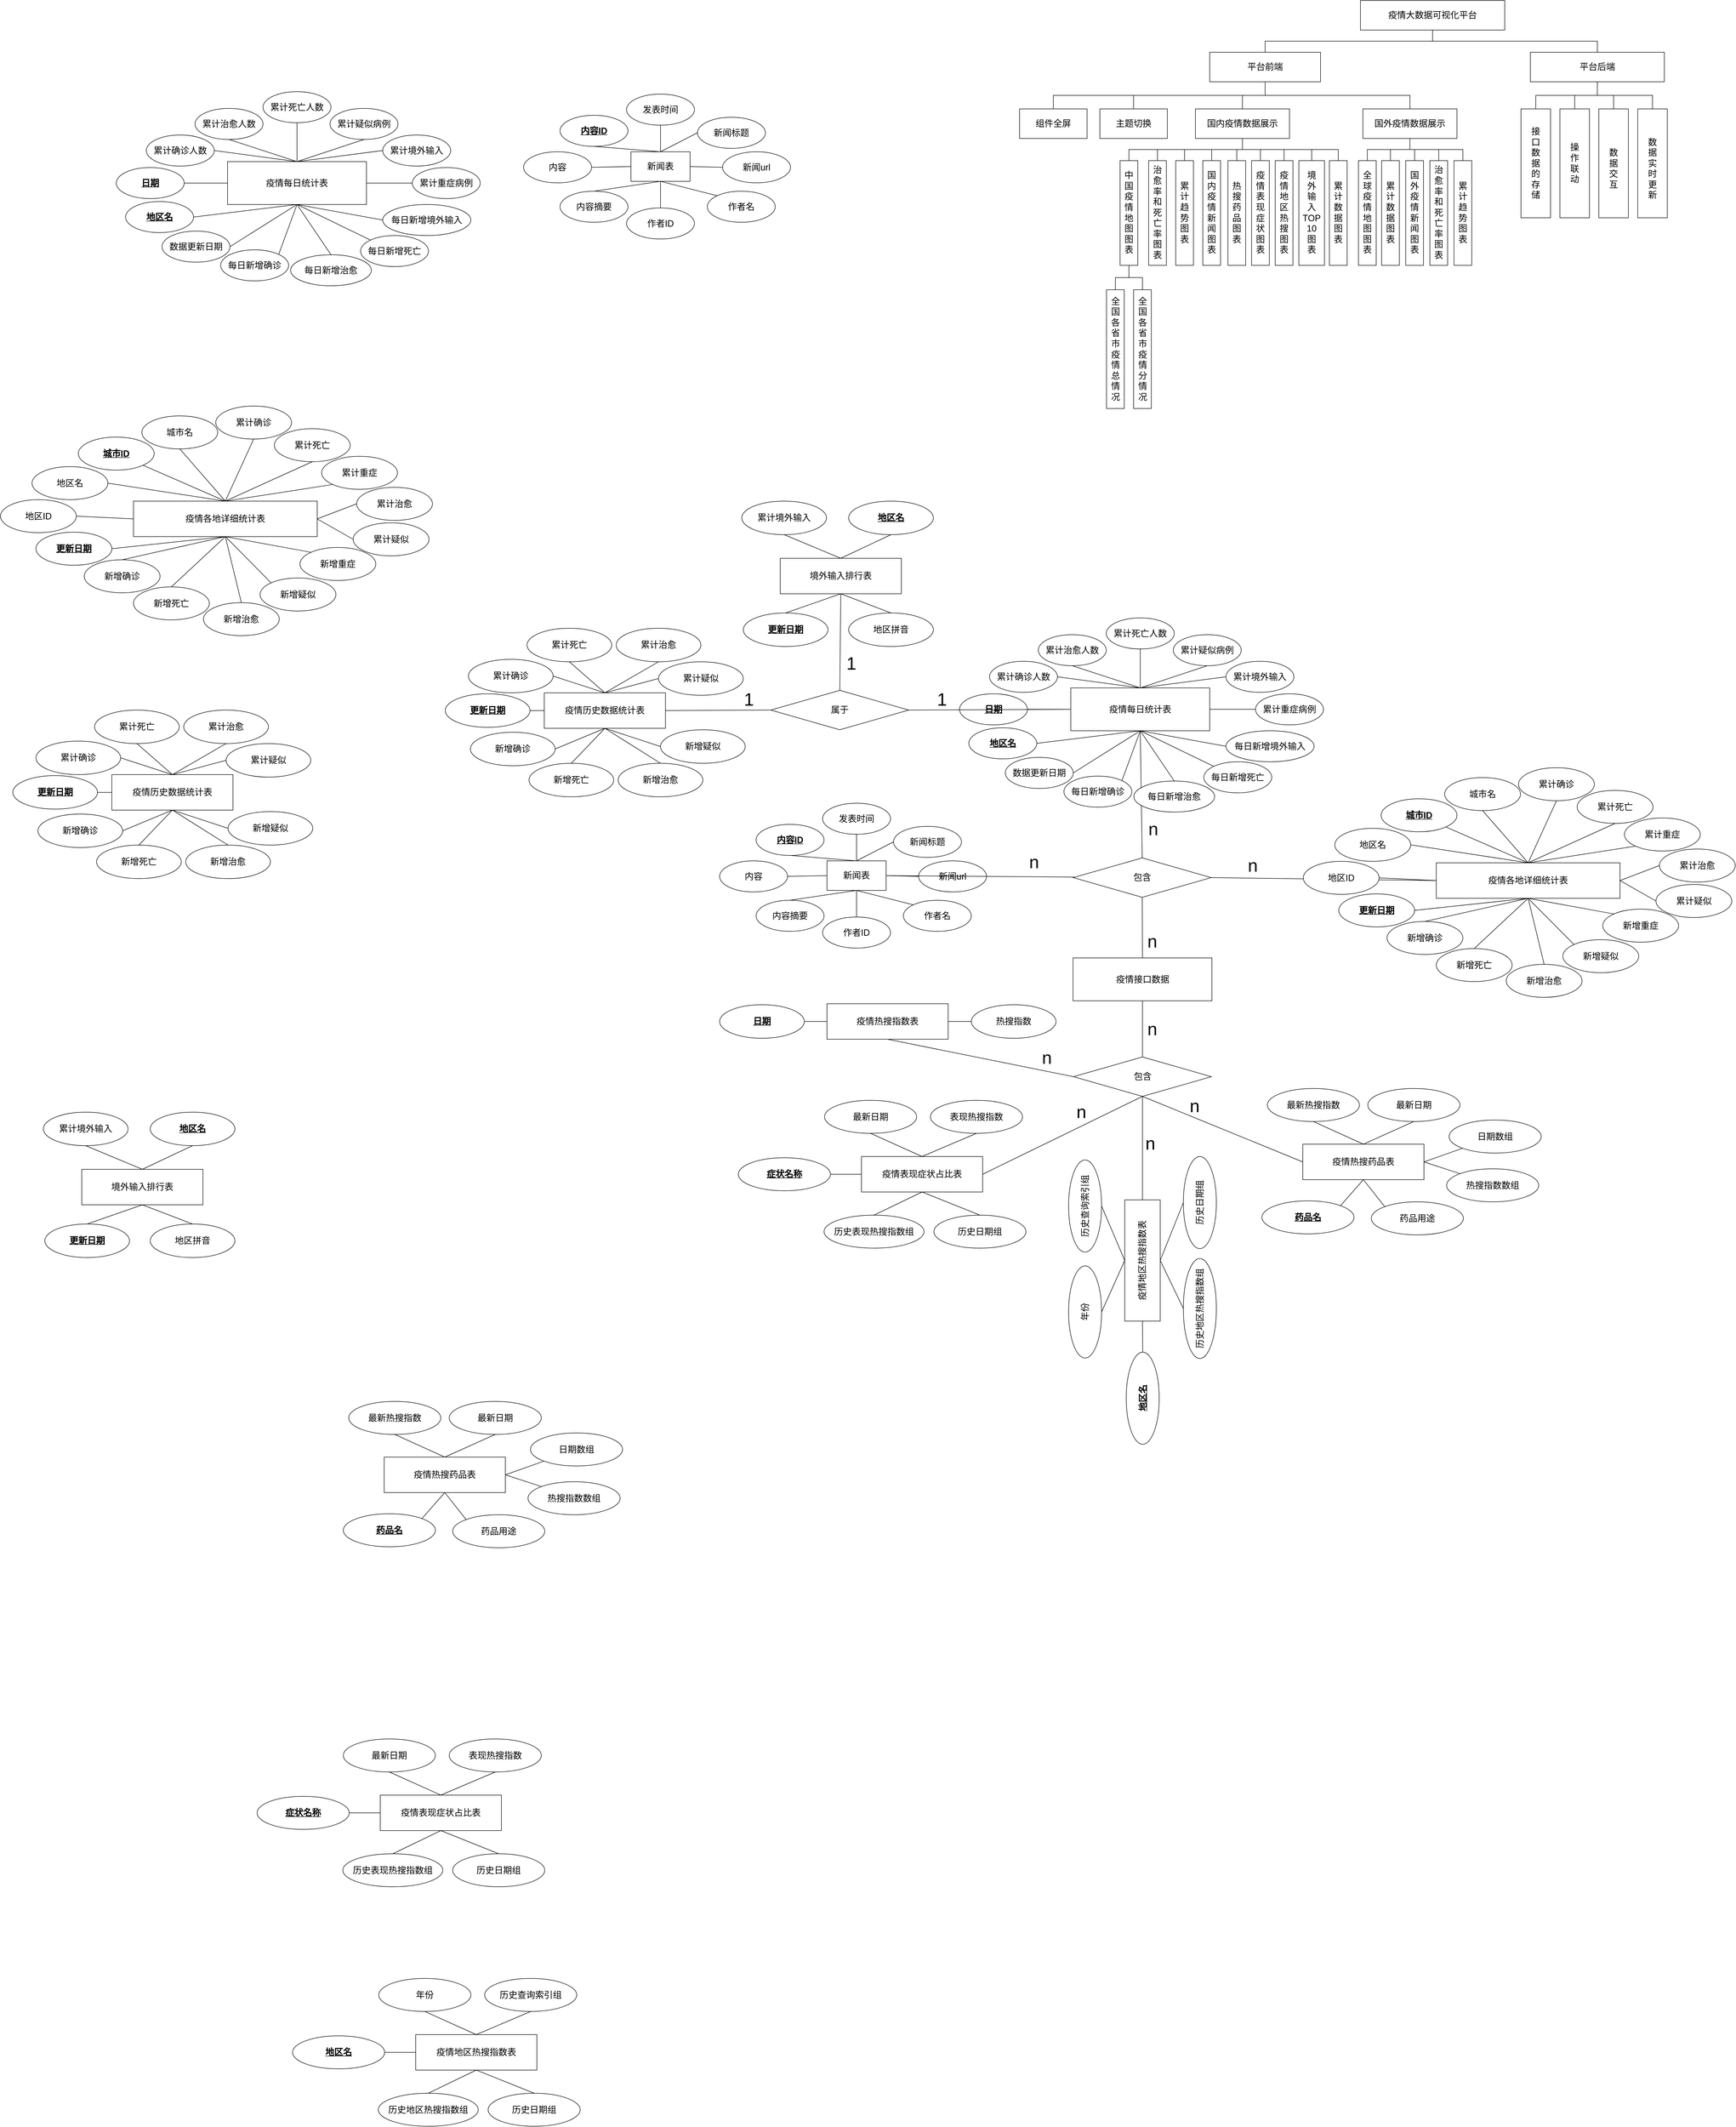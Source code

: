 <mxfile version="20.8.1" type="github">
  <diagram name="第 1 页" id="UEdug9_IwMbXUu6I8PIS">
    <mxGraphModel dx="6583" dy="1927" grid="0" gridSize="10" guides="1" tooltips="1" connect="1" arrows="1" fold="1" page="0" pageScale="1" pageWidth="827" pageHeight="1169" math="0" shadow="0">
      <root>
        <mxCell id="0" />
        <mxCell id="1" parent="0" />
        <mxCell id="BOajG0e2wCL7hpuUYJ67-6" style="edgeStyle=orthogonalEdgeStyle;rounded=0;orthogonalLoop=1;jettySize=auto;html=1;exitX=0.5;exitY=1;exitDx=0;exitDy=0;entryX=0.5;entryY=0;entryDx=0;entryDy=0;endArrow=none;endFill=0;" parent="1" source="BOajG0e2wCL7hpuUYJ67-2" target="BOajG0e2wCL7hpuUYJ67-3" edge="1">
          <mxGeometry relative="1" as="geometry" />
        </mxCell>
        <mxCell id="BOajG0e2wCL7hpuUYJ67-7" style="edgeStyle=orthogonalEdgeStyle;rounded=0;orthogonalLoop=1;jettySize=auto;html=1;exitX=0.5;exitY=1;exitDx=0;exitDy=0;entryX=0.5;entryY=0;entryDx=0;entryDy=0;endArrow=none;endFill=0;" parent="1" source="BOajG0e2wCL7hpuUYJ67-2" target="BOajG0e2wCL7hpuUYJ67-4" edge="1">
          <mxGeometry relative="1" as="geometry" />
        </mxCell>
        <mxCell id="BOajG0e2wCL7hpuUYJ67-2" value="&lt;font style=&quot;font-size: 18px;&quot;&gt;疫情大数据可视化平台&lt;/font&gt;" style="rounded=0;whiteSpace=wrap;html=1;" parent="1" vertex="1">
          <mxGeometry x="188" y="89" width="293" height="60" as="geometry" />
        </mxCell>
        <mxCell id="BOajG0e2wCL7hpuUYJ67-12" style="edgeStyle=orthogonalEdgeStyle;rounded=0;orthogonalLoop=1;jettySize=auto;html=1;exitX=0.5;exitY=1;exitDx=0;exitDy=0;endArrow=none;endFill=0;" parent="1" source="BOajG0e2wCL7hpuUYJ67-3" target="BOajG0e2wCL7hpuUYJ67-10" edge="1">
          <mxGeometry relative="1" as="geometry" />
        </mxCell>
        <mxCell id="BOajG0e2wCL7hpuUYJ67-13" style="edgeStyle=orthogonalEdgeStyle;rounded=0;orthogonalLoop=1;jettySize=auto;html=1;exitX=0.5;exitY=1;exitDx=0;exitDy=0;endArrow=none;endFill=0;" parent="1" source="BOajG0e2wCL7hpuUYJ67-3" target="BOajG0e2wCL7hpuUYJ67-11" edge="1">
          <mxGeometry relative="1" as="geometry" />
        </mxCell>
        <mxCell id="BOajG0e2wCL7hpuUYJ67-53" style="edgeStyle=orthogonalEdgeStyle;rounded=0;orthogonalLoop=1;jettySize=auto;html=1;exitX=0.5;exitY=1;exitDx=0;exitDy=0;endArrow=none;endFill=0;" parent="1" source="BOajG0e2wCL7hpuUYJ67-3" target="BOajG0e2wCL7hpuUYJ67-52" edge="1">
          <mxGeometry relative="1" as="geometry" />
        </mxCell>
        <mxCell id="BOajG0e2wCL7hpuUYJ67-55" style="edgeStyle=orthogonalEdgeStyle;rounded=0;orthogonalLoop=1;jettySize=auto;html=1;exitX=0.5;exitY=1;exitDx=0;exitDy=0;endArrow=none;endFill=0;" parent="1" source="BOajG0e2wCL7hpuUYJ67-3" target="BOajG0e2wCL7hpuUYJ67-54" edge="1">
          <mxGeometry relative="1" as="geometry" />
        </mxCell>
        <mxCell id="BOajG0e2wCL7hpuUYJ67-3" value="&lt;font style=&quot;font-size: 18px;&quot;&gt;平台前端&lt;/font&gt;" style="rounded=0;whiteSpace=wrap;html=1;" parent="1" vertex="1">
          <mxGeometry x="-118" y="194" width="225" height="60" as="geometry" />
        </mxCell>
        <mxCell id="BOajG0e2wCL7hpuUYJ67-58" style="edgeStyle=orthogonalEdgeStyle;rounded=0;orthogonalLoop=1;jettySize=auto;html=1;exitX=0.5;exitY=1;exitDx=0;exitDy=0;entryX=0;entryY=0.5;entryDx=0;entryDy=0;endArrow=none;endFill=0;" parent="1" source="BOajG0e2wCL7hpuUYJ67-4" target="BOajG0e2wCL7hpuUYJ67-48" edge="1">
          <mxGeometry relative="1" as="geometry" />
        </mxCell>
        <mxCell id="BOajG0e2wCL7hpuUYJ67-59" style="edgeStyle=orthogonalEdgeStyle;rounded=0;orthogonalLoop=1;jettySize=auto;html=1;exitX=0.5;exitY=1;exitDx=0;exitDy=0;entryX=0;entryY=0.5;entryDx=0;entryDy=0;endArrow=none;endFill=0;" parent="1" source="BOajG0e2wCL7hpuUYJ67-4" target="BOajG0e2wCL7hpuUYJ67-49" edge="1">
          <mxGeometry relative="1" as="geometry" />
        </mxCell>
        <mxCell id="BOajG0e2wCL7hpuUYJ67-60" style="edgeStyle=orthogonalEdgeStyle;rounded=0;orthogonalLoop=1;jettySize=auto;html=1;exitX=0.5;exitY=1;exitDx=0;exitDy=0;entryX=0;entryY=0.5;entryDx=0;entryDy=0;endArrow=none;endFill=0;" parent="1" source="BOajG0e2wCL7hpuUYJ67-4" target="BOajG0e2wCL7hpuUYJ67-50" edge="1">
          <mxGeometry relative="1" as="geometry" />
        </mxCell>
        <mxCell id="BOajG0e2wCL7hpuUYJ67-61" style="edgeStyle=orthogonalEdgeStyle;rounded=0;orthogonalLoop=1;jettySize=auto;html=1;exitX=0.5;exitY=1;exitDx=0;exitDy=0;entryX=0;entryY=0.5;entryDx=0;entryDy=0;endArrow=none;endFill=0;" parent="1" source="BOajG0e2wCL7hpuUYJ67-4" target="BOajG0e2wCL7hpuUYJ67-57" edge="1">
          <mxGeometry relative="1" as="geometry" />
        </mxCell>
        <mxCell id="BOajG0e2wCL7hpuUYJ67-4" value="&lt;font style=&quot;font-size: 18px;&quot;&gt;平台后端&lt;/font&gt;" style="rounded=0;whiteSpace=wrap;html=1;" parent="1" vertex="1">
          <mxGeometry x="533" y="194" width="272" height="60" as="geometry" />
        </mxCell>
        <mxCell id="BOajG0e2wCL7hpuUYJ67-25" style="edgeStyle=orthogonalEdgeStyle;rounded=0;orthogonalLoop=1;jettySize=auto;html=1;exitX=0.5;exitY=1;exitDx=0;exitDy=0;entryX=0;entryY=0.5;entryDx=0;entryDy=0;endArrow=none;endFill=0;" parent="1" source="BOajG0e2wCL7hpuUYJ67-10" target="BOajG0e2wCL7hpuUYJ67-22" edge="1">
          <mxGeometry relative="1" as="geometry" />
        </mxCell>
        <mxCell id="BOajG0e2wCL7hpuUYJ67-26" style="edgeStyle=orthogonalEdgeStyle;rounded=0;orthogonalLoop=1;jettySize=auto;html=1;exitX=0.5;exitY=1;exitDx=0;exitDy=0;entryX=0;entryY=0.5;entryDx=0;entryDy=0;endArrow=none;endFill=0;" parent="1" source="BOajG0e2wCL7hpuUYJ67-10" target="BOajG0e2wCL7hpuUYJ67-15" edge="1">
          <mxGeometry relative="1" as="geometry" />
        </mxCell>
        <mxCell id="BOajG0e2wCL7hpuUYJ67-27" style="edgeStyle=orthogonalEdgeStyle;rounded=0;orthogonalLoop=1;jettySize=auto;html=1;exitX=0.5;exitY=1;exitDx=0;exitDy=0;entryX=0;entryY=0.5;entryDx=0;entryDy=0;endArrow=none;endFill=0;" parent="1" source="BOajG0e2wCL7hpuUYJ67-10" target="BOajG0e2wCL7hpuUYJ67-16" edge="1">
          <mxGeometry relative="1" as="geometry" />
        </mxCell>
        <mxCell id="BOajG0e2wCL7hpuUYJ67-28" style="edgeStyle=orthogonalEdgeStyle;rounded=0;orthogonalLoop=1;jettySize=auto;html=1;exitX=0.5;exitY=1;exitDx=0;exitDy=0;entryX=0;entryY=0.5;entryDx=0;entryDy=0;endArrow=none;endFill=0;" parent="1" source="BOajG0e2wCL7hpuUYJ67-10" target="BOajG0e2wCL7hpuUYJ67-17" edge="1">
          <mxGeometry relative="1" as="geometry" />
        </mxCell>
        <mxCell id="BOajG0e2wCL7hpuUYJ67-29" style="edgeStyle=orthogonalEdgeStyle;rounded=0;orthogonalLoop=1;jettySize=auto;html=1;exitX=0.5;exitY=1;exitDx=0;exitDy=0;entryX=0;entryY=0.5;entryDx=0;entryDy=0;endArrow=none;endFill=0;" parent="1" source="BOajG0e2wCL7hpuUYJ67-10" target="BOajG0e2wCL7hpuUYJ67-18" edge="1">
          <mxGeometry relative="1" as="geometry" />
        </mxCell>
        <mxCell id="BOajG0e2wCL7hpuUYJ67-30" style="edgeStyle=orthogonalEdgeStyle;rounded=0;orthogonalLoop=1;jettySize=auto;html=1;exitX=0.5;exitY=1;exitDx=0;exitDy=0;entryX=0;entryY=0.5;entryDx=0;entryDy=0;endArrow=none;endFill=0;" parent="1" source="BOajG0e2wCL7hpuUYJ67-10" target="BOajG0e2wCL7hpuUYJ67-19" edge="1">
          <mxGeometry relative="1" as="geometry" />
        </mxCell>
        <mxCell id="BOajG0e2wCL7hpuUYJ67-31" style="edgeStyle=orthogonalEdgeStyle;rounded=0;orthogonalLoop=1;jettySize=auto;html=1;exitX=0.5;exitY=1;exitDx=0;exitDy=0;entryX=0;entryY=0.5;entryDx=0;entryDy=0;endArrow=none;endFill=0;" parent="1" source="BOajG0e2wCL7hpuUYJ67-10" target="BOajG0e2wCL7hpuUYJ67-20" edge="1">
          <mxGeometry relative="1" as="geometry" />
        </mxCell>
        <mxCell id="BOajG0e2wCL7hpuUYJ67-32" style="edgeStyle=orthogonalEdgeStyle;rounded=0;orthogonalLoop=1;jettySize=auto;html=1;exitX=0.5;exitY=1;exitDx=0;exitDy=0;entryX=0;entryY=0.5;entryDx=0;entryDy=0;endArrow=none;endFill=0;" parent="1" source="BOajG0e2wCL7hpuUYJ67-10" target="BOajG0e2wCL7hpuUYJ67-21" edge="1">
          <mxGeometry relative="1" as="geometry" />
        </mxCell>
        <mxCell id="BOajG0e2wCL7hpuUYJ67-39" style="edgeStyle=orthogonalEdgeStyle;rounded=0;orthogonalLoop=1;jettySize=auto;html=1;exitX=0.5;exitY=1;exitDx=0;exitDy=0;entryX=0;entryY=0.5;entryDx=0;entryDy=0;endArrow=none;endFill=0;" parent="1" source="BOajG0e2wCL7hpuUYJ67-10" target="BOajG0e2wCL7hpuUYJ67-37" edge="1">
          <mxGeometry relative="1" as="geometry" />
        </mxCell>
        <mxCell id="BOajG0e2wCL7hpuUYJ67-10" value="&lt;font style=&quot;font-size: 18px;&quot;&gt;国内疫情数据展示&lt;/font&gt;" style="rounded=0;whiteSpace=wrap;html=1;" parent="1" vertex="1">
          <mxGeometry x="-147" y="309" width="191" height="60" as="geometry" />
        </mxCell>
        <mxCell id="BOajG0e2wCL7hpuUYJ67-40" style="edgeStyle=orthogonalEdgeStyle;rounded=0;orthogonalLoop=1;jettySize=auto;html=1;exitX=0.5;exitY=1;exitDx=0;exitDy=0;entryX=0;entryY=0.5;entryDx=0;entryDy=0;endArrow=none;endFill=0;" parent="1" source="BOajG0e2wCL7hpuUYJ67-11" target="BOajG0e2wCL7hpuUYJ67-36" edge="1">
          <mxGeometry relative="1" as="geometry" />
        </mxCell>
        <mxCell id="BOajG0e2wCL7hpuUYJ67-41" style="edgeStyle=orthogonalEdgeStyle;rounded=0;orthogonalLoop=1;jettySize=auto;html=1;exitX=0.5;exitY=1;exitDx=0;exitDy=0;entryX=0;entryY=0.5;entryDx=0;entryDy=0;endArrow=none;endFill=0;" parent="1" source="BOajG0e2wCL7hpuUYJ67-11" target="BOajG0e2wCL7hpuUYJ67-38" edge="1">
          <mxGeometry relative="1" as="geometry" />
        </mxCell>
        <mxCell id="BOajG0e2wCL7hpuUYJ67-43" style="edgeStyle=orthogonalEdgeStyle;rounded=0;orthogonalLoop=1;jettySize=auto;html=1;exitX=0.5;exitY=1;exitDx=0;exitDy=0;entryX=0;entryY=0.5;entryDx=0;entryDy=0;endArrow=none;endFill=0;" parent="1" source="BOajG0e2wCL7hpuUYJ67-11" target="BOajG0e2wCL7hpuUYJ67-42" edge="1">
          <mxGeometry relative="1" as="geometry" />
        </mxCell>
        <mxCell id="BOajG0e2wCL7hpuUYJ67-46" style="edgeStyle=orthogonalEdgeStyle;rounded=0;orthogonalLoop=1;jettySize=auto;html=1;exitX=0.5;exitY=1;exitDx=0;exitDy=0;entryX=0;entryY=0.5;entryDx=0;entryDy=0;endArrow=none;endFill=0;" parent="1" source="BOajG0e2wCL7hpuUYJ67-11" target="BOajG0e2wCL7hpuUYJ67-44" edge="1">
          <mxGeometry relative="1" as="geometry" />
        </mxCell>
        <mxCell id="BOajG0e2wCL7hpuUYJ67-47" style="edgeStyle=orthogonalEdgeStyle;rounded=0;orthogonalLoop=1;jettySize=auto;html=1;exitX=0.5;exitY=1;exitDx=0;exitDy=0;entryX=0;entryY=0.5;entryDx=0;entryDy=0;endArrow=none;endFill=0;" parent="1" source="BOajG0e2wCL7hpuUYJ67-11" target="BOajG0e2wCL7hpuUYJ67-45" edge="1">
          <mxGeometry relative="1" as="geometry" />
        </mxCell>
        <mxCell id="BOajG0e2wCL7hpuUYJ67-11" value="&lt;font style=&quot;font-size: 18px;&quot;&gt;国外疫情数据展示&lt;/font&gt;" style="rounded=0;whiteSpace=wrap;html=1;" parent="1" vertex="1">
          <mxGeometry x="193" y="309" width="191" height="60" as="geometry" />
        </mxCell>
        <mxCell id="BOajG0e2wCL7hpuUYJ67-15" value="&lt;font style=&quot;font-size: 18px;&quot;&gt;治愈率和死亡率图表&lt;/font&gt;" style="rounded=0;whiteSpace=wrap;html=1;flipV=1;flipH=1;direction=south;labelBorderColor=none;labelPosition=center;verticalLabelPosition=middle;align=center;verticalAlign=middle;" parent="1" vertex="1">
          <mxGeometry x="-242" y="414" width="36" height="212.5" as="geometry" />
        </mxCell>
        <mxCell id="BOajG0e2wCL7hpuUYJ67-16" value="&lt;font style=&quot;font-size: 18px;&quot;&gt;累计趋势图表&lt;/font&gt;" style="rounded=0;whiteSpace=wrap;html=1;flipV=1;flipH=1;direction=south;labelBorderColor=none;labelPosition=center;verticalLabelPosition=middle;align=center;verticalAlign=middle;" parent="1" vertex="1">
          <mxGeometry x="-187" y="414" width="36" height="212.5" as="geometry" />
        </mxCell>
        <mxCell id="BOajG0e2wCL7hpuUYJ67-17" value="&lt;span style=&quot;font-size: 18px;&quot;&gt;国内疫情新闻图表&lt;/span&gt;" style="rounded=0;whiteSpace=wrap;html=1;flipV=1;flipH=1;direction=south;labelBorderColor=none;labelPosition=center;verticalLabelPosition=middle;align=center;verticalAlign=middle;" parent="1" vertex="1">
          <mxGeometry x="-132" y="414" width="36" height="212.5" as="geometry" />
        </mxCell>
        <mxCell id="BOajG0e2wCL7hpuUYJ67-18" value="&lt;span style=&quot;font-size: 18px;&quot;&gt;热搜药品图表&lt;/span&gt;" style="rounded=0;whiteSpace=wrap;html=1;flipV=1;flipH=1;direction=south;labelBorderColor=none;labelPosition=center;verticalLabelPosition=middle;align=center;verticalAlign=middle;" parent="1" vertex="1">
          <mxGeometry x="-81" y="414" width="36" height="212.5" as="geometry" />
        </mxCell>
        <mxCell id="BOajG0e2wCL7hpuUYJ67-19" value="&lt;span style=&quot;font-size: 18px;&quot;&gt;疫情表现症状图表&lt;/span&gt;" style="rounded=0;whiteSpace=wrap;html=1;flipV=1;flipH=1;direction=south;labelBorderColor=none;labelPosition=center;verticalLabelPosition=middle;align=center;verticalAlign=middle;" parent="1" vertex="1">
          <mxGeometry x="-33" y="414" width="36" height="212.5" as="geometry" />
        </mxCell>
        <mxCell id="BOajG0e2wCL7hpuUYJ67-20" value="&lt;span style=&quot;font-size: 18px;&quot;&gt;疫情地区热搜图表&lt;/span&gt;" style="rounded=0;whiteSpace=wrap;html=1;flipV=1;flipH=1;direction=south;labelBorderColor=none;labelPosition=center;verticalLabelPosition=middle;align=center;verticalAlign=middle;" parent="1" vertex="1">
          <mxGeometry x="15" y="414" width="36" height="212.5" as="geometry" />
        </mxCell>
        <mxCell id="BOajG0e2wCL7hpuUYJ67-21" value="&lt;span style=&quot;font-size: 18px;&quot;&gt;境&lt;br&gt;外&lt;br&gt;输&lt;br&gt;入&lt;br&gt;TOP&lt;br&gt;10&lt;br&gt;图&lt;br&gt;表&lt;/span&gt;" style="rounded=0;whiteSpace=wrap;html=1;flipV=1;flipH=1;direction=south;labelBorderColor=none;labelPosition=center;verticalLabelPosition=middle;align=center;verticalAlign=middle;" parent="1" vertex="1">
          <mxGeometry x="63" y="414" width="52" height="212.5" as="geometry" />
        </mxCell>
        <mxCell id="BOajG0e2wCL7hpuUYJ67-34" style="edgeStyle=orthogonalEdgeStyle;rounded=0;orthogonalLoop=1;jettySize=auto;html=1;exitX=1;exitY=0.5;exitDx=0;exitDy=0;entryX=0;entryY=0.5;entryDx=0;entryDy=0;endArrow=none;endFill=0;" parent="1" source="BOajG0e2wCL7hpuUYJ67-22" target="BOajG0e2wCL7hpuUYJ67-23" edge="1">
          <mxGeometry relative="1" as="geometry" />
        </mxCell>
        <mxCell id="BOajG0e2wCL7hpuUYJ67-35" style="edgeStyle=orthogonalEdgeStyle;rounded=0;orthogonalLoop=1;jettySize=auto;html=1;exitX=1;exitY=0.5;exitDx=0;exitDy=0;entryX=0;entryY=0.5;entryDx=0;entryDy=0;endArrow=none;endFill=0;" parent="1" source="BOajG0e2wCL7hpuUYJ67-22" target="BOajG0e2wCL7hpuUYJ67-24" edge="1">
          <mxGeometry relative="1" as="geometry" />
        </mxCell>
        <mxCell id="BOajG0e2wCL7hpuUYJ67-22" value="&lt;span style=&quot;font-size: 18px;&quot;&gt;中国疫情地图图表&lt;/span&gt;" style="rounded=0;whiteSpace=wrap;html=1;flipV=1;flipH=1;direction=south;labelBorderColor=none;labelPosition=center;verticalLabelPosition=middle;align=center;verticalAlign=middle;" parent="1" vertex="1">
          <mxGeometry x="-300" y="414" width="36" height="212.5" as="geometry" />
        </mxCell>
        <mxCell id="BOajG0e2wCL7hpuUYJ67-23" value="&lt;span style=&quot;font-size: 18px;&quot;&gt;全国各省市疫情总情况&lt;/span&gt;" style="rounded=0;whiteSpace=wrap;html=1;flipV=1;flipH=1;direction=south;labelBorderColor=none;labelPosition=center;verticalLabelPosition=middle;align=center;verticalAlign=middle;" parent="1" vertex="1">
          <mxGeometry x="-327.5" y="676" width="36" height="241" as="geometry" />
        </mxCell>
        <mxCell id="BOajG0e2wCL7hpuUYJ67-24" value="&lt;span style=&quot;font-size: 18px;&quot;&gt;全国各省市疫情分情况&lt;/span&gt;" style="rounded=0;whiteSpace=wrap;html=1;flipV=1;flipH=1;direction=south;labelBorderColor=none;labelPosition=center;verticalLabelPosition=middle;align=center;verticalAlign=middle;" parent="1" vertex="1">
          <mxGeometry x="-272.5" y="676" width="36" height="241" as="geometry" />
        </mxCell>
        <mxCell id="BOajG0e2wCL7hpuUYJ67-36" value="&lt;span style=&quot;font-size: 18px;&quot;&gt;全球疫情地图图表&lt;/span&gt;" style="rounded=0;whiteSpace=wrap;html=1;flipV=1;flipH=1;direction=south;labelBorderColor=none;labelPosition=center;verticalLabelPosition=middle;align=center;verticalAlign=middle;" parent="1" vertex="1">
          <mxGeometry x="184" y="414" width="36" height="212.5" as="geometry" />
        </mxCell>
        <mxCell id="BOajG0e2wCL7hpuUYJ67-37" value="&lt;font style=&quot;font-size: 18px;&quot;&gt;累计数据图表&lt;/font&gt;" style="rounded=0;whiteSpace=wrap;html=1;flipV=1;flipH=1;direction=south;labelBorderColor=none;labelPosition=center;verticalLabelPosition=middle;align=center;verticalAlign=middle;" parent="1" vertex="1">
          <mxGeometry x="125" y="414" width="36" height="212.5" as="geometry" />
        </mxCell>
        <mxCell id="BOajG0e2wCL7hpuUYJ67-38" value="&lt;font style=&quot;font-size: 18px;&quot;&gt;累计数据图表&lt;/font&gt;" style="rounded=0;whiteSpace=wrap;html=1;flipV=1;flipH=1;direction=south;labelBorderColor=none;labelPosition=center;verticalLabelPosition=middle;align=center;verticalAlign=middle;" parent="1" vertex="1">
          <mxGeometry x="231" y="414" width="36" height="212.5" as="geometry" />
        </mxCell>
        <mxCell id="BOajG0e2wCL7hpuUYJ67-42" value="&lt;span style=&quot;font-size: 18px;&quot;&gt;国外疫情新闻图表&lt;/span&gt;" style="rounded=0;whiteSpace=wrap;html=1;flipV=1;flipH=1;direction=south;labelBorderColor=none;labelPosition=center;verticalLabelPosition=middle;align=center;verticalAlign=middle;" parent="1" vertex="1">
          <mxGeometry x="280" y="414" width="36" height="212.5" as="geometry" />
        </mxCell>
        <mxCell id="BOajG0e2wCL7hpuUYJ67-44" value="&lt;font style=&quot;font-size: 18px;&quot;&gt;治愈率和死亡率图表&lt;/font&gt;" style="rounded=0;whiteSpace=wrap;html=1;flipV=1;flipH=1;direction=south;labelBorderColor=none;labelPosition=center;verticalLabelPosition=middle;align=center;verticalAlign=middle;" parent="1" vertex="1">
          <mxGeometry x="329" y="414" width="36" height="212.5" as="geometry" />
        </mxCell>
        <mxCell id="BOajG0e2wCL7hpuUYJ67-45" value="&lt;font style=&quot;font-size: 18px;&quot;&gt;累计趋势图表&lt;/font&gt;" style="rounded=0;whiteSpace=wrap;html=1;flipV=1;flipH=1;direction=south;labelBorderColor=none;labelPosition=center;verticalLabelPosition=middle;align=center;verticalAlign=middle;" parent="1" vertex="1">
          <mxGeometry x="378" y="414" width="36" height="212.5" as="geometry" />
        </mxCell>
        <mxCell id="BOajG0e2wCL7hpuUYJ67-48" value="&lt;font style=&quot;font-size: 18px;&quot;&gt;接&lt;br&gt;口&lt;br&gt;数&lt;br&gt;据&lt;br&gt;的&lt;br&gt;存&lt;br&gt;储&lt;/font&gt;" style="rounded=0;whiteSpace=wrap;html=1;direction=south;" parent="1" vertex="1">
          <mxGeometry x="514" y="309" width="60" height="221" as="geometry" />
        </mxCell>
        <mxCell id="BOajG0e2wCL7hpuUYJ67-49" value="&lt;span style=&quot;font-size: 18px;&quot;&gt;操&lt;br&gt;作&lt;br&gt;联&lt;br&gt;动&lt;/span&gt;" style="rounded=0;whiteSpace=wrap;html=1;direction=south;" parent="1" vertex="1">
          <mxGeometry x="593" y="309" width="60" height="221" as="geometry" />
        </mxCell>
        <mxCell id="BOajG0e2wCL7hpuUYJ67-50" value="&lt;span style=&quot;font-size: 18px;&quot;&gt;&lt;br&gt;数&lt;br&gt;据&lt;br&gt;交&lt;br&gt;互&lt;/span&gt;" style="rounded=0;whiteSpace=wrap;html=1;direction=south;" parent="1" vertex="1">
          <mxGeometry x="672" y="309" width="60" height="221" as="geometry" />
        </mxCell>
        <mxCell id="BOajG0e2wCL7hpuUYJ67-52" value="&lt;font style=&quot;font-size: 18px;&quot;&gt;主题切换&lt;/font&gt;" style="rounded=0;whiteSpace=wrap;html=1;" parent="1" vertex="1">
          <mxGeometry x="-341" y="309" width="137" height="60" as="geometry" />
        </mxCell>
        <mxCell id="BOajG0e2wCL7hpuUYJ67-54" value="&lt;font style=&quot;font-size: 18px;&quot;&gt;组件全屏&lt;/font&gt;" style="rounded=0;whiteSpace=wrap;html=1;" parent="1" vertex="1">
          <mxGeometry x="-504" y="309" width="137" height="60" as="geometry" />
        </mxCell>
        <mxCell id="BOajG0e2wCL7hpuUYJ67-57" value="&lt;span style=&quot;font-size: 18px;&quot;&gt;&lt;br&gt;数&lt;br&gt;据&lt;br&gt;实&lt;br&gt;时&lt;br&gt;更&lt;br&gt;新&lt;br&gt;&lt;/span&gt;" style="rounded=0;whiteSpace=wrap;html=1;direction=south;" parent="1" vertex="1">
          <mxGeometry x="751" y="309" width="60" height="221" as="geometry" />
        </mxCell>
        <mxCell id="s5Gfsr77yvl_gxEFu3jo-158" value="" style="group" vertex="1" connectable="0" parent="1">
          <mxGeometry x="-1980" y="4103" width="584" height="300" as="geometry" />
        </mxCell>
        <mxCell id="s5Gfsr77yvl_gxEFu3jo-159" value="疫情地区热搜指数表" style="rounded=0;whiteSpace=wrap;html=1;fontSize=18;" vertex="1" parent="s5Gfsr77yvl_gxEFu3jo-158">
          <mxGeometry x="250" y="114" width="246" height="72" as="geometry" />
        </mxCell>
        <mxCell id="s5Gfsr77yvl_gxEFu3jo-160" style="edgeStyle=none;rounded=0;orthogonalLoop=1;jettySize=auto;html=1;exitX=1;exitY=0.5;exitDx=0;exitDy=0;entryX=0;entryY=0.5;entryDx=0;entryDy=0;fontSize=18;endArrow=none;endFill=0;" edge="1" parent="s5Gfsr77yvl_gxEFu3jo-158" source="s5Gfsr77yvl_gxEFu3jo-161" target="s5Gfsr77yvl_gxEFu3jo-159">
          <mxGeometry relative="1" as="geometry" />
        </mxCell>
        <mxCell id="s5Gfsr77yvl_gxEFu3jo-161" value="&lt;b&gt;&lt;u&gt;地区名&lt;/u&gt;&lt;/b&gt;" style="ellipse;whiteSpace=wrap;html=1;fontSize=18;" vertex="1" parent="s5Gfsr77yvl_gxEFu3jo-158">
          <mxGeometry y="116.5" width="187" height="67" as="geometry" />
        </mxCell>
        <mxCell id="s5Gfsr77yvl_gxEFu3jo-162" style="edgeStyle=none;rounded=0;orthogonalLoop=1;jettySize=auto;html=1;exitX=0.5;exitY=1;exitDx=0;exitDy=0;entryX=0.5;entryY=0;entryDx=0;entryDy=0;fontSize=18;endArrow=none;endFill=0;" edge="1" parent="s5Gfsr77yvl_gxEFu3jo-158" source="s5Gfsr77yvl_gxEFu3jo-163" target="s5Gfsr77yvl_gxEFu3jo-159">
          <mxGeometry relative="1" as="geometry" />
        </mxCell>
        <mxCell id="s5Gfsr77yvl_gxEFu3jo-163" value="年份" style="ellipse;whiteSpace=wrap;html=1;fontSize=18;" vertex="1" parent="s5Gfsr77yvl_gxEFu3jo-158">
          <mxGeometry x="175" width="187" height="67" as="geometry" />
        </mxCell>
        <mxCell id="s5Gfsr77yvl_gxEFu3jo-164" style="edgeStyle=none;rounded=0;orthogonalLoop=1;jettySize=auto;html=1;exitX=0.5;exitY=0;exitDx=0;exitDy=0;entryX=0.5;entryY=1;entryDx=0;entryDy=0;fontSize=18;endArrow=none;endFill=0;" edge="1" parent="s5Gfsr77yvl_gxEFu3jo-158" source="s5Gfsr77yvl_gxEFu3jo-165" target="s5Gfsr77yvl_gxEFu3jo-159">
          <mxGeometry relative="1" as="geometry" />
        </mxCell>
        <mxCell id="s5Gfsr77yvl_gxEFu3jo-165" value="历史日期组" style="ellipse;whiteSpace=wrap;html=1;fontSize=18;" vertex="1" parent="s5Gfsr77yvl_gxEFu3jo-158">
          <mxGeometry x="397" y="233" width="187" height="67" as="geometry" />
        </mxCell>
        <mxCell id="s5Gfsr77yvl_gxEFu3jo-166" style="edgeStyle=none;rounded=0;orthogonalLoop=1;jettySize=auto;html=1;exitX=0.5;exitY=1;exitDx=0;exitDy=0;entryX=0.5;entryY=0;entryDx=0;entryDy=0;fontSize=18;endArrow=none;endFill=0;" edge="1" parent="s5Gfsr77yvl_gxEFu3jo-158" source="s5Gfsr77yvl_gxEFu3jo-167" target="s5Gfsr77yvl_gxEFu3jo-159">
          <mxGeometry relative="1" as="geometry" />
        </mxCell>
        <mxCell id="s5Gfsr77yvl_gxEFu3jo-167" value="历史查询索引组" style="ellipse;whiteSpace=wrap;html=1;fontSize=18;" vertex="1" parent="s5Gfsr77yvl_gxEFu3jo-158">
          <mxGeometry x="390" width="187" height="67" as="geometry" />
        </mxCell>
        <mxCell id="s5Gfsr77yvl_gxEFu3jo-168" style="edgeStyle=none;rounded=0;orthogonalLoop=1;jettySize=auto;html=1;exitX=0.5;exitY=0;exitDx=0;exitDy=0;entryX=0.5;entryY=1;entryDx=0;entryDy=0;fontSize=18;endArrow=none;endFill=0;" edge="1" parent="s5Gfsr77yvl_gxEFu3jo-158" source="s5Gfsr77yvl_gxEFu3jo-169" target="s5Gfsr77yvl_gxEFu3jo-159">
          <mxGeometry relative="1" as="geometry" />
        </mxCell>
        <mxCell id="s5Gfsr77yvl_gxEFu3jo-169" value="历史地区热搜指数组" style="ellipse;whiteSpace=wrap;html=1;fontSize=18;" vertex="1" parent="s5Gfsr77yvl_gxEFu3jo-158">
          <mxGeometry x="174" y="233" width="203" height="67" as="geometry" />
        </mxCell>
        <mxCell id="s5Gfsr77yvl_gxEFu3jo-303" style="edgeStyle=none;rounded=0;orthogonalLoop=1;jettySize=auto;html=1;exitX=0.5;exitY=1;exitDx=0;exitDy=0;entryX=0.5;entryY=0;entryDx=0;entryDy=0;fontSize=18;endArrow=none;endFill=0;" edge="1" parent="1" source="s5Gfsr77yvl_gxEFu3jo-170" target="s5Gfsr77yvl_gxEFu3jo-302">
          <mxGeometry relative="1" as="geometry" />
        </mxCell>
        <mxCell id="s5Gfsr77yvl_gxEFu3jo-170" value="&lt;span style=&quot;font-size: 18px;&quot;&gt;疫情接口数据&lt;/span&gt;" style="rounded=0;whiteSpace=wrap;html=1;" vertex="1" parent="1">
          <mxGeometry x="-395.5" y="2032" width="282" height="87" as="geometry" />
        </mxCell>
        <mxCell id="s5Gfsr77yvl_gxEFu3jo-231" style="edgeStyle=none;rounded=0;orthogonalLoop=1;jettySize=auto;html=1;exitX=0.5;exitY=1;exitDx=0;exitDy=0;entryX=0.5;entryY=0;entryDx=0;entryDy=0;fontSize=18;endArrow=none;endFill=0;" edge="1" parent="1" source="s5Gfsr77yvl_gxEFu3jo-171" target="s5Gfsr77yvl_gxEFu3jo-170">
          <mxGeometry relative="1" as="geometry" />
        </mxCell>
        <mxCell id="s5Gfsr77yvl_gxEFu3jo-232" style="edgeStyle=none;rounded=0;orthogonalLoop=1;jettySize=auto;html=1;exitX=0.5;exitY=0;exitDx=0;exitDy=0;entryX=0.5;entryY=1;entryDx=0;entryDy=0;fontSize=18;endArrow=none;endFill=0;" edge="1" parent="1" source="s5Gfsr77yvl_gxEFu3jo-171" target="s5Gfsr77yvl_gxEFu3jo-182">
          <mxGeometry relative="1" as="geometry" />
        </mxCell>
        <mxCell id="s5Gfsr77yvl_gxEFu3jo-301" style="edgeStyle=none;rounded=0;orthogonalLoop=1;jettySize=auto;html=1;exitX=1;exitY=0.5;exitDx=0;exitDy=0;entryX=0;entryY=0.5;entryDx=0;entryDy=0;fontSize=18;endArrow=none;endFill=0;" edge="1" parent="1" source="s5Gfsr77yvl_gxEFu3jo-171" target="s5Gfsr77yvl_gxEFu3jo-269">
          <mxGeometry relative="1" as="geometry" />
        </mxCell>
        <mxCell id="s5Gfsr77yvl_gxEFu3jo-171" value="包含" style="rhombus;whiteSpace=wrap;html=1;fontSize=18;" vertex="1" parent="1">
          <mxGeometry x="-395" y="1829" width="280" height="80" as="geometry" />
        </mxCell>
        <mxCell id="s5Gfsr77yvl_gxEFu3jo-172" value="" style="group" vertex="1" connectable="0" parent="1">
          <mxGeometry x="-2338" y="274" width="739" height="394" as="geometry" />
        </mxCell>
        <mxCell id="s5Gfsr77yvl_gxEFu3jo-20" value="&lt;font style=&quot;font-size: 18px;&quot;&gt;疫情每日统计表&lt;/font&gt;" style="rounded=0;whiteSpace=wrap;html=1;" vertex="1" parent="s5Gfsr77yvl_gxEFu3jo-172">
          <mxGeometry x="226" y="142" width="282" height="87" as="geometry" />
        </mxCell>
        <mxCell id="s5Gfsr77yvl_gxEFu3jo-41" style="edgeStyle=none;rounded=0;orthogonalLoop=1;jettySize=auto;html=1;exitX=1;exitY=0.5;exitDx=0;exitDy=0;entryX=0;entryY=0.5;entryDx=0;entryDy=0;fontSize=18;endArrow=none;endFill=0;" edge="1" parent="s5Gfsr77yvl_gxEFu3jo-172" source="s5Gfsr77yvl_gxEFu3jo-21" target="s5Gfsr77yvl_gxEFu3jo-20">
          <mxGeometry relative="1" as="geometry" />
        </mxCell>
        <mxCell id="s5Gfsr77yvl_gxEFu3jo-21" value="&lt;b&gt;&lt;u&gt;日期&lt;/u&gt;&lt;/b&gt;" style="ellipse;whiteSpace=wrap;html=1;fontSize=18;" vertex="1" parent="s5Gfsr77yvl_gxEFu3jo-172">
          <mxGeometry y="154" width="138" height="63" as="geometry" />
        </mxCell>
        <mxCell id="s5Gfsr77yvl_gxEFu3jo-40" style="edgeStyle=none;rounded=0;orthogonalLoop=1;jettySize=auto;html=1;exitX=1;exitY=0.5;exitDx=0;exitDy=0;entryX=0.5;entryY=0;entryDx=0;entryDy=0;fontSize=18;endArrow=none;endFill=0;" edge="1" parent="s5Gfsr77yvl_gxEFu3jo-172" source="s5Gfsr77yvl_gxEFu3jo-23" target="s5Gfsr77yvl_gxEFu3jo-20">
          <mxGeometry relative="1" as="geometry" />
        </mxCell>
        <mxCell id="s5Gfsr77yvl_gxEFu3jo-23" value="累计确诊人数" style="ellipse;whiteSpace=wrap;html=1;fontSize=18;" vertex="1" parent="s5Gfsr77yvl_gxEFu3jo-172">
          <mxGeometry x="61" y="88" width="138" height="63" as="geometry" />
        </mxCell>
        <mxCell id="s5Gfsr77yvl_gxEFu3jo-35" style="edgeStyle=none;rounded=0;orthogonalLoop=1;jettySize=auto;html=1;exitX=0.5;exitY=1;exitDx=0;exitDy=0;entryX=0.5;entryY=0;entryDx=0;entryDy=0;fontSize=18;endArrow=none;endFill=0;" edge="1" parent="s5Gfsr77yvl_gxEFu3jo-172" source="s5Gfsr77yvl_gxEFu3jo-24" target="s5Gfsr77yvl_gxEFu3jo-20">
          <mxGeometry relative="1" as="geometry" />
        </mxCell>
        <mxCell id="s5Gfsr77yvl_gxEFu3jo-24" value="累计治愈人数" style="ellipse;whiteSpace=wrap;html=1;fontSize=18;" vertex="1" parent="s5Gfsr77yvl_gxEFu3jo-172">
          <mxGeometry x="160" y="34" width="138" height="63" as="geometry" />
        </mxCell>
        <mxCell id="s5Gfsr77yvl_gxEFu3jo-34" style="edgeStyle=none;rounded=0;orthogonalLoop=1;jettySize=auto;html=1;exitX=0.5;exitY=1;exitDx=0;exitDy=0;entryX=0.5;entryY=0;entryDx=0;entryDy=0;fontSize=18;endArrow=none;endFill=0;" edge="1" parent="s5Gfsr77yvl_gxEFu3jo-172" source="s5Gfsr77yvl_gxEFu3jo-25" target="s5Gfsr77yvl_gxEFu3jo-20">
          <mxGeometry relative="1" as="geometry" />
        </mxCell>
        <mxCell id="s5Gfsr77yvl_gxEFu3jo-25" value="累计死亡人数" style="ellipse;whiteSpace=wrap;html=1;fontSize=18;" vertex="1" parent="s5Gfsr77yvl_gxEFu3jo-172">
          <mxGeometry x="298" width="138" height="63" as="geometry" />
        </mxCell>
        <mxCell id="s5Gfsr77yvl_gxEFu3jo-38" style="edgeStyle=none;rounded=0;orthogonalLoop=1;jettySize=auto;html=1;exitX=0.5;exitY=1;exitDx=0;exitDy=0;entryX=0.5;entryY=0;entryDx=0;entryDy=0;fontSize=18;endArrow=none;endFill=0;" edge="1" parent="s5Gfsr77yvl_gxEFu3jo-172" source="s5Gfsr77yvl_gxEFu3jo-26" target="s5Gfsr77yvl_gxEFu3jo-20">
          <mxGeometry relative="1" as="geometry" />
        </mxCell>
        <mxCell id="s5Gfsr77yvl_gxEFu3jo-26" value="累计疑似病例" style="ellipse;whiteSpace=wrap;html=1;fontSize=18;" vertex="1" parent="s5Gfsr77yvl_gxEFu3jo-172">
          <mxGeometry x="434" y="34" width="138" height="63" as="geometry" />
        </mxCell>
        <mxCell id="s5Gfsr77yvl_gxEFu3jo-42" style="edgeStyle=none;rounded=0;orthogonalLoop=1;jettySize=auto;html=1;exitX=0;exitY=0.5;exitDx=0;exitDy=0;entryX=1;entryY=0.5;entryDx=0;entryDy=0;fontSize=18;endArrow=none;endFill=0;" edge="1" parent="s5Gfsr77yvl_gxEFu3jo-172" source="s5Gfsr77yvl_gxEFu3jo-27" target="s5Gfsr77yvl_gxEFu3jo-20">
          <mxGeometry relative="1" as="geometry" />
        </mxCell>
        <mxCell id="s5Gfsr77yvl_gxEFu3jo-27" value="累计重症病例" style="ellipse;whiteSpace=wrap;html=1;fontSize=18;" vertex="1" parent="s5Gfsr77yvl_gxEFu3jo-172">
          <mxGeometry x="601" y="154" width="138" height="63" as="geometry" />
        </mxCell>
        <mxCell id="s5Gfsr77yvl_gxEFu3jo-43" style="edgeStyle=none;rounded=0;orthogonalLoop=1;jettySize=auto;html=1;exitX=1;exitY=0.5;exitDx=0;exitDy=0;entryX=0.5;entryY=1;entryDx=0;entryDy=0;fontSize=18;endArrow=none;endFill=0;" edge="1" parent="s5Gfsr77yvl_gxEFu3jo-172" source="s5Gfsr77yvl_gxEFu3jo-28" target="s5Gfsr77yvl_gxEFu3jo-20">
          <mxGeometry relative="1" as="geometry" />
        </mxCell>
        <mxCell id="s5Gfsr77yvl_gxEFu3jo-28" value="数据更新日期" style="ellipse;whiteSpace=wrap;html=1;fontSize=18;" vertex="1" parent="s5Gfsr77yvl_gxEFu3jo-172">
          <mxGeometry x="93" y="283" width="138" height="63" as="geometry" />
        </mxCell>
        <mxCell id="s5Gfsr77yvl_gxEFu3jo-44" style="edgeStyle=none;rounded=0;orthogonalLoop=1;jettySize=auto;html=1;exitX=1;exitY=0;exitDx=0;exitDy=0;entryX=0.5;entryY=1;entryDx=0;entryDy=0;fontSize=18;endArrow=none;endFill=0;" edge="1" parent="s5Gfsr77yvl_gxEFu3jo-172" source="s5Gfsr77yvl_gxEFu3jo-29" target="s5Gfsr77yvl_gxEFu3jo-20">
          <mxGeometry relative="1" as="geometry" />
        </mxCell>
        <mxCell id="s5Gfsr77yvl_gxEFu3jo-29" value="每日新增确诊" style="ellipse;whiteSpace=wrap;html=1;fontSize=18;" vertex="1" parent="s5Gfsr77yvl_gxEFu3jo-172">
          <mxGeometry x="212" y="321" width="138" height="63" as="geometry" />
        </mxCell>
        <mxCell id="s5Gfsr77yvl_gxEFu3jo-45" style="edgeStyle=none;rounded=0;orthogonalLoop=1;jettySize=auto;html=1;exitX=0.5;exitY=0;exitDx=0;exitDy=0;entryX=0.5;entryY=1;entryDx=0;entryDy=0;fontSize=18;endArrow=none;endFill=0;" edge="1" parent="s5Gfsr77yvl_gxEFu3jo-172" source="s5Gfsr77yvl_gxEFu3jo-30" target="s5Gfsr77yvl_gxEFu3jo-20">
          <mxGeometry relative="1" as="geometry" />
        </mxCell>
        <mxCell id="s5Gfsr77yvl_gxEFu3jo-30" value="每日新增治愈" style="ellipse;whiteSpace=wrap;html=1;fontSize=18;" vertex="1" parent="s5Gfsr77yvl_gxEFu3jo-172">
          <mxGeometry x="354" y="331" width="164" height="63" as="geometry" />
        </mxCell>
        <mxCell id="s5Gfsr77yvl_gxEFu3jo-46" style="edgeStyle=none;rounded=0;orthogonalLoop=1;jettySize=auto;html=1;exitX=0;exitY=0;exitDx=0;exitDy=0;entryX=0.5;entryY=1;entryDx=0;entryDy=0;fontSize=18;endArrow=none;endFill=0;" edge="1" parent="s5Gfsr77yvl_gxEFu3jo-172" source="s5Gfsr77yvl_gxEFu3jo-31" target="s5Gfsr77yvl_gxEFu3jo-20">
          <mxGeometry relative="1" as="geometry" />
        </mxCell>
        <mxCell id="s5Gfsr77yvl_gxEFu3jo-31" value="每日新增死亡" style="ellipse;whiteSpace=wrap;html=1;fontSize=18;" vertex="1" parent="s5Gfsr77yvl_gxEFu3jo-172">
          <mxGeometry x="496" y="292" width="138" height="63" as="geometry" />
        </mxCell>
        <mxCell id="s5Gfsr77yvl_gxEFu3jo-39" style="edgeStyle=none;rounded=0;orthogonalLoop=1;jettySize=auto;html=1;exitX=0;exitY=0.5;exitDx=0;exitDy=0;entryX=0.5;entryY=0;entryDx=0;entryDy=0;fontSize=18;endArrow=none;endFill=0;" edge="1" parent="s5Gfsr77yvl_gxEFu3jo-172" source="s5Gfsr77yvl_gxEFu3jo-32" target="s5Gfsr77yvl_gxEFu3jo-20">
          <mxGeometry relative="1" as="geometry" />
        </mxCell>
        <mxCell id="s5Gfsr77yvl_gxEFu3jo-32" value="累计境外输入" style="ellipse;whiteSpace=wrap;html=1;fontSize=18;" vertex="1" parent="s5Gfsr77yvl_gxEFu3jo-172">
          <mxGeometry x="541" y="88" width="138" height="63" as="geometry" />
        </mxCell>
        <mxCell id="s5Gfsr77yvl_gxEFu3jo-47" style="edgeStyle=none;rounded=0;orthogonalLoop=1;jettySize=auto;html=1;exitX=0;exitY=0.5;exitDx=0;exitDy=0;entryX=0.5;entryY=1;entryDx=0;entryDy=0;fontSize=18;endArrow=none;endFill=0;" edge="1" parent="s5Gfsr77yvl_gxEFu3jo-172" source="s5Gfsr77yvl_gxEFu3jo-33" target="s5Gfsr77yvl_gxEFu3jo-20">
          <mxGeometry relative="1" as="geometry" />
        </mxCell>
        <mxCell id="s5Gfsr77yvl_gxEFu3jo-33" value="每日新增境外输入" style="ellipse;whiteSpace=wrap;html=1;fontSize=18;" vertex="1" parent="s5Gfsr77yvl_gxEFu3jo-172">
          <mxGeometry x="541" y="229" width="179" height="63" as="geometry" />
        </mxCell>
        <mxCell id="s5Gfsr77yvl_gxEFu3jo-49" style="edgeStyle=none;rounded=0;orthogonalLoop=1;jettySize=auto;html=1;exitX=1;exitY=0.5;exitDx=0;exitDy=0;entryX=0.5;entryY=1;entryDx=0;entryDy=0;fontSize=18;endArrow=none;endFill=0;" edge="1" parent="s5Gfsr77yvl_gxEFu3jo-172" source="s5Gfsr77yvl_gxEFu3jo-48" target="s5Gfsr77yvl_gxEFu3jo-20">
          <mxGeometry relative="1" as="geometry" />
        </mxCell>
        <mxCell id="s5Gfsr77yvl_gxEFu3jo-48" value="&lt;b&gt;&lt;u&gt;地区名&lt;/u&gt;&lt;/b&gt;" style="ellipse;whiteSpace=wrap;html=1;fontSize=18;" vertex="1" parent="s5Gfsr77yvl_gxEFu3jo-172">
          <mxGeometry x="19" y="223" width="138" height="63" as="geometry" />
        </mxCell>
        <mxCell id="s5Gfsr77yvl_gxEFu3jo-174" value="" style="group" vertex="1" connectable="0" parent="1">
          <mxGeometry x="-2573" y="912" width="877" height="466" as="geometry" />
        </mxCell>
        <mxCell id="s5Gfsr77yvl_gxEFu3jo-50" value="疫情各地详细统计表" style="rounded=0;whiteSpace=wrap;html=1;fontSize=18;" vertex="1" parent="s5Gfsr77yvl_gxEFu3jo-174">
          <mxGeometry x="270" y="193" width="373" height="72" as="geometry" />
        </mxCell>
        <mxCell id="s5Gfsr77yvl_gxEFu3jo-82" style="edgeStyle=none;rounded=0;orthogonalLoop=1;jettySize=auto;html=1;exitX=1;exitY=0.5;exitDx=0;exitDy=0;entryX=0;entryY=0.5;entryDx=0;entryDy=0;fontSize=18;endArrow=none;endFill=0;" edge="1" parent="s5Gfsr77yvl_gxEFu3jo-174" source="s5Gfsr77yvl_gxEFu3jo-51" target="s5Gfsr77yvl_gxEFu3jo-50">
          <mxGeometry relative="1" as="geometry" />
        </mxCell>
        <mxCell id="s5Gfsr77yvl_gxEFu3jo-51" value="地区ID" style="ellipse;whiteSpace=wrap;html=1;fontSize=18;" vertex="1" parent="s5Gfsr77yvl_gxEFu3jo-174">
          <mxGeometry y="190" width="154" height="67" as="geometry" />
        </mxCell>
        <mxCell id="s5Gfsr77yvl_gxEFu3jo-83" style="edgeStyle=none;rounded=0;orthogonalLoop=1;jettySize=auto;html=1;exitX=1;exitY=0.5;exitDx=0;exitDy=0;entryX=0.5;entryY=0;entryDx=0;entryDy=0;fontSize=18;endArrow=none;endFill=0;" edge="1" parent="s5Gfsr77yvl_gxEFu3jo-174" source="s5Gfsr77yvl_gxEFu3jo-52" target="s5Gfsr77yvl_gxEFu3jo-50">
          <mxGeometry relative="1" as="geometry" />
        </mxCell>
        <mxCell id="s5Gfsr77yvl_gxEFu3jo-52" value="地区名" style="ellipse;whiteSpace=wrap;html=1;fontSize=18;" vertex="1" parent="s5Gfsr77yvl_gxEFu3jo-174">
          <mxGeometry x="64" y="123" width="154" height="67" as="geometry" />
        </mxCell>
        <mxCell id="s5Gfsr77yvl_gxEFu3jo-81" style="edgeStyle=none;rounded=0;orthogonalLoop=1;jettySize=auto;html=1;exitX=1;exitY=0.5;exitDx=0;exitDy=0;entryX=0.5;entryY=1;entryDx=0;entryDy=0;fontSize=18;endArrow=none;endFill=0;" edge="1" parent="s5Gfsr77yvl_gxEFu3jo-174" source="s5Gfsr77yvl_gxEFu3jo-53" target="s5Gfsr77yvl_gxEFu3jo-50">
          <mxGeometry relative="1" as="geometry" />
        </mxCell>
        <mxCell id="s5Gfsr77yvl_gxEFu3jo-53" value="&lt;b&gt;&lt;u&gt;更新日期&lt;/u&gt;&lt;/b&gt;" style="ellipse;whiteSpace=wrap;html=1;fontSize=18;" vertex="1" parent="s5Gfsr77yvl_gxEFu3jo-174">
          <mxGeometry x="72" y="256" width="154" height="67" as="geometry" />
        </mxCell>
        <mxCell id="s5Gfsr77yvl_gxEFu3jo-86" style="edgeStyle=none;rounded=0;orthogonalLoop=1;jettySize=auto;html=1;exitX=1;exitY=1;exitDx=0;exitDy=0;entryX=0.5;entryY=0;entryDx=0;entryDy=0;fontSize=18;endArrow=none;endFill=0;" edge="1" parent="s5Gfsr77yvl_gxEFu3jo-174" source="s5Gfsr77yvl_gxEFu3jo-54" target="s5Gfsr77yvl_gxEFu3jo-50">
          <mxGeometry relative="1" as="geometry" />
        </mxCell>
        <mxCell id="s5Gfsr77yvl_gxEFu3jo-54" value="&lt;b&gt;&lt;u&gt;城市ID&lt;/u&gt;&lt;/b&gt;" style="ellipse;whiteSpace=wrap;html=1;fontSize=18;" vertex="1" parent="s5Gfsr77yvl_gxEFu3jo-174">
          <mxGeometry x="158" y="63" width="154" height="67" as="geometry" />
        </mxCell>
        <mxCell id="s5Gfsr77yvl_gxEFu3jo-68" style="edgeStyle=none;rounded=0;orthogonalLoop=1;jettySize=auto;html=1;exitX=0.5;exitY=1;exitDx=0;exitDy=0;entryX=0.5;entryY=0;entryDx=0;entryDy=0;fontSize=18;endArrow=none;endFill=0;" edge="1" parent="s5Gfsr77yvl_gxEFu3jo-174" source="s5Gfsr77yvl_gxEFu3jo-55" target="s5Gfsr77yvl_gxEFu3jo-50">
          <mxGeometry relative="1" as="geometry" />
        </mxCell>
        <mxCell id="s5Gfsr77yvl_gxEFu3jo-55" value="城市名" style="ellipse;whiteSpace=wrap;html=1;fontSize=18;" vertex="1" parent="s5Gfsr77yvl_gxEFu3jo-174">
          <mxGeometry x="287" y="20" width="154" height="67" as="geometry" />
        </mxCell>
        <mxCell id="s5Gfsr77yvl_gxEFu3jo-79" style="edgeStyle=none;rounded=0;orthogonalLoop=1;jettySize=auto;html=1;exitX=0.5;exitY=0;exitDx=0;exitDy=0;entryX=0.5;entryY=1;entryDx=0;entryDy=0;fontSize=18;endArrow=none;endFill=0;" edge="1" parent="s5Gfsr77yvl_gxEFu3jo-174" source="s5Gfsr77yvl_gxEFu3jo-57" target="s5Gfsr77yvl_gxEFu3jo-50">
          <mxGeometry relative="1" as="geometry" />
        </mxCell>
        <mxCell id="s5Gfsr77yvl_gxEFu3jo-57" value="新增死亡" style="ellipse;whiteSpace=wrap;html=1;fontSize=18;" vertex="1" parent="s5Gfsr77yvl_gxEFu3jo-174">
          <mxGeometry x="270" y="367" width="154" height="67" as="geometry" />
        </mxCell>
        <mxCell id="s5Gfsr77yvl_gxEFu3jo-78" style="edgeStyle=none;rounded=0;orthogonalLoop=1;jettySize=auto;html=1;exitX=0.5;exitY=0;exitDx=0;exitDy=0;entryX=0.5;entryY=1;entryDx=0;entryDy=0;fontSize=18;endArrow=none;endFill=0;" edge="1" parent="s5Gfsr77yvl_gxEFu3jo-174" source="s5Gfsr77yvl_gxEFu3jo-58" target="s5Gfsr77yvl_gxEFu3jo-50">
          <mxGeometry relative="1" as="geometry" />
        </mxCell>
        <mxCell id="s5Gfsr77yvl_gxEFu3jo-58" value="新增治愈" style="ellipse;whiteSpace=wrap;html=1;fontSize=18;" vertex="1" parent="s5Gfsr77yvl_gxEFu3jo-174">
          <mxGeometry x="412" y="399" width="154" height="67" as="geometry" />
        </mxCell>
        <mxCell id="s5Gfsr77yvl_gxEFu3jo-80" style="edgeStyle=none;rounded=0;orthogonalLoop=1;jettySize=auto;html=1;exitX=0.5;exitY=0;exitDx=0;exitDy=0;entryX=0.5;entryY=1;entryDx=0;entryDy=0;fontSize=18;endArrow=none;endFill=0;" edge="1" parent="s5Gfsr77yvl_gxEFu3jo-174" source="s5Gfsr77yvl_gxEFu3jo-59" target="s5Gfsr77yvl_gxEFu3jo-50">
          <mxGeometry relative="1" as="geometry" />
        </mxCell>
        <mxCell id="s5Gfsr77yvl_gxEFu3jo-59" value="新增确诊" style="ellipse;whiteSpace=wrap;html=1;fontSize=18;" vertex="1" parent="s5Gfsr77yvl_gxEFu3jo-174">
          <mxGeometry x="170" y="312" width="154" height="67" as="geometry" />
        </mxCell>
        <mxCell id="s5Gfsr77yvl_gxEFu3jo-77" style="edgeStyle=none;rounded=0;orthogonalLoop=1;jettySize=auto;html=1;exitX=0;exitY=0;exitDx=0;exitDy=0;entryX=0.5;entryY=1;entryDx=0;entryDy=0;fontSize=18;endArrow=none;endFill=0;" edge="1" parent="s5Gfsr77yvl_gxEFu3jo-174" source="s5Gfsr77yvl_gxEFu3jo-60" target="s5Gfsr77yvl_gxEFu3jo-50">
          <mxGeometry relative="1" as="geometry" />
        </mxCell>
        <mxCell id="s5Gfsr77yvl_gxEFu3jo-60" value="新增疑似" style="ellipse;whiteSpace=wrap;html=1;fontSize=18;" vertex="1" parent="s5Gfsr77yvl_gxEFu3jo-174">
          <mxGeometry x="527" y="349" width="154" height="67" as="geometry" />
        </mxCell>
        <mxCell id="s5Gfsr77yvl_gxEFu3jo-74" style="edgeStyle=none;rounded=0;orthogonalLoop=1;jettySize=auto;html=1;exitX=0;exitY=0;exitDx=0;exitDy=0;entryX=0.5;entryY=1;entryDx=0;entryDy=0;fontSize=18;endArrow=none;endFill=0;" edge="1" parent="s5Gfsr77yvl_gxEFu3jo-174" source="s5Gfsr77yvl_gxEFu3jo-61" target="s5Gfsr77yvl_gxEFu3jo-50">
          <mxGeometry relative="1" as="geometry" />
        </mxCell>
        <mxCell id="s5Gfsr77yvl_gxEFu3jo-61" value="新增重症" style="ellipse;whiteSpace=wrap;html=1;fontSize=18;" vertex="1" parent="s5Gfsr77yvl_gxEFu3jo-174">
          <mxGeometry x="608" y="287" width="154" height="67" as="geometry" />
        </mxCell>
        <mxCell id="s5Gfsr77yvl_gxEFu3jo-69" style="edgeStyle=none;rounded=0;orthogonalLoop=1;jettySize=auto;html=1;exitX=0.5;exitY=1;exitDx=0;exitDy=0;entryX=0.5;entryY=0;entryDx=0;entryDy=0;fontSize=18;endArrow=none;endFill=0;" edge="1" parent="s5Gfsr77yvl_gxEFu3jo-174" source="s5Gfsr77yvl_gxEFu3jo-62" target="s5Gfsr77yvl_gxEFu3jo-50">
          <mxGeometry relative="1" as="geometry" />
        </mxCell>
        <mxCell id="s5Gfsr77yvl_gxEFu3jo-62" value="累计确诊" style="ellipse;whiteSpace=wrap;html=1;fontSize=18;" vertex="1" parent="s5Gfsr77yvl_gxEFu3jo-174">
          <mxGeometry x="437" width="154" height="67" as="geometry" />
        </mxCell>
        <mxCell id="s5Gfsr77yvl_gxEFu3jo-71" style="edgeStyle=none;rounded=0;orthogonalLoop=1;jettySize=auto;html=1;exitX=0;exitY=1;exitDx=0;exitDy=0;entryX=0.5;entryY=0;entryDx=0;entryDy=0;fontSize=18;endArrow=none;endFill=0;" edge="1" parent="s5Gfsr77yvl_gxEFu3jo-174" source="s5Gfsr77yvl_gxEFu3jo-64" target="s5Gfsr77yvl_gxEFu3jo-50">
          <mxGeometry relative="1" as="geometry" />
        </mxCell>
        <mxCell id="s5Gfsr77yvl_gxEFu3jo-64" value="累计重症" style="ellipse;whiteSpace=wrap;html=1;fontSize=18;" vertex="1" parent="s5Gfsr77yvl_gxEFu3jo-174">
          <mxGeometry x="652" y="102" width="154" height="67" as="geometry" />
        </mxCell>
        <mxCell id="s5Gfsr77yvl_gxEFu3jo-73" style="edgeStyle=none;rounded=0;orthogonalLoop=1;jettySize=auto;html=1;exitX=0;exitY=0.5;exitDx=0;exitDy=0;entryX=1;entryY=0.5;entryDx=0;entryDy=0;fontSize=18;endArrow=none;endFill=0;" edge="1" parent="s5Gfsr77yvl_gxEFu3jo-174" source="s5Gfsr77yvl_gxEFu3jo-65" target="s5Gfsr77yvl_gxEFu3jo-50">
          <mxGeometry relative="1" as="geometry" />
        </mxCell>
        <mxCell id="s5Gfsr77yvl_gxEFu3jo-65" value="累计疑似" style="ellipse;whiteSpace=wrap;html=1;fontSize=18;" vertex="1" parent="s5Gfsr77yvl_gxEFu3jo-174">
          <mxGeometry x="716" y="237" width="154" height="67" as="geometry" />
        </mxCell>
        <mxCell id="s5Gfsr77yvl_gxEFu3jo-72" style="edgeStyle=none;rounded=0;orthogonalLoop=1;jettySize=auto;html=1;exitX=0;exitY=0.5;exitDx=0;exitDy=0;entryX=1;entryY=0.5;entryDx=0;entryDy=0;fontSize=18;endArrow=none;endFill=0;" edge="1" parent="s5Gfsr77yvl_gxEFu3jo-174" source="s5Gfsr77yvl_gxEFu3jo-66" target="s5Gfsr77yvl_gxEFu3jo-50">
          <mxGeometry relative="1" as="geometry" />
        </mxCell>
        <mxCell id="s5Gfsr77yvl_gxEFu3jo-66" value="累计治愈" style="ellipse;whiteSpace=wrap;html=1;fontSize=18;" vertex="1" parent="s5Gfsr77yvl_gxEFu3jo-174">
          <mxGeometry x="723" y="165" width="154" height="67" as="geometry" />
        </mxCell>
        <mxCell id="s5Gfsr77yvl_gxEFu3jo-70" style="edgeStyle=none;rounded=0;orthogonalLoop=1;jettySize=auto;html=1;exitX=0.5;exitY=1;exitDx=0;exitDy=0;entryX=0.5;entryY=0;entryDx=0;entryDy=0;fontSize=18;endArrow=none;endFill=0;" edge="1" parent="s5Gfsr77yvl_gxEFu3jo-174" source="s5Gfsr77yvl_gxEFu3jo-67" target="s5Gfsr77yvl_gxEFu3jo-50">
          <mxGeometry relative="1" as="geometry" />
        </mxCell>
        <mxCell id="s5Gfsr77yvl_gxEFu3jo-67" value="累计死亡" style="ellipse;whiteSpace=wrap;html=1;fontSize=18;" vertex="1" parent="s5Gfsr77yvl_gxEFu3jo-174">
          <mxGeometry x="556" y="46" width="154" height="67" as="geometry" />
        </mxCell>
        <mxCell id="s5Gfsr77yvl_gxEFu3jo-175" value="" style="group" vertex="1" connectable="0" parent="1">
          <mxGeometry x="-2548" y="1529" width="609" height="342" as="geometry" />
        </mxCell>
        <mxCell id="s5Gfsr77yvl_gxEFu3jo-87" value="疫情历史数据统计表" style="rounded=0;whiteSpace=wrap;html=1;fontSize=18;" vertex="1" parent="s5Gfsr77yvl_gxEFu3jo-175">
          <mxGeometry x="201" y="131" width="246" height="72" as="geometry" />
        </mxCell>
        <mxCell id="s5Gfsr77yvl_gxEFu3jo-93" value="" style="group;flipV=1;" vertex="1" connectable="0" parent="s5Gfsr77yvl_gxEFu3jo-175">
          <mxGeometry x="51" y="206" width="558" height="136" as="geometry" />
        </mxCell>
        <mxCell id="s5Gfsr77yvl_gxEFu3jo-94" value="新增确诊" style="ellipse;whiteSpace=wrap;html=1;fontSize=18;" vertex="1" parent="s5Gfsr77yvl_gxEFu3jo-93">
          <mxGeometry y="5" width="172" height="68" as="geometry" />
        </mxCell>
        <mxCell id="s5Gfsr77yvl_gxEFu3jo-95" value="新增疑似" style="ellipse;whiteSpace=wrap;html=1;fontSize=18;" vertex="1" parent="s5Gfsr77yvl_gxEFu3jo-93">
          <mxGeometry x="386" width="172" height="68" as="geometry" />
        </mxCell>
        <mxCell id="s5Gfsr77yvl_gxEFu3jo-96" value="新增治愈" style="ellipse;whiteSpace=wrap;html=1;fontSize=18;" vertex="1" parent="s5Gfsr77yvl_gxEFu3jo-93">
          <mxGeometry x="300" y="68" width="172" height="68" as="geometry" />
        </mxCell>
        <mxCell id="s5Gfsr77yvl_gxEFu3jo-97" value="新增死亡" style="ellipse;whiteSpace=wrap;html=1;fontSize=18;" vertex="1" parent="s5Gfsr77yvl_gxEFu3jo-93">
          <mxGeometry x="119" y="68" width="172" height="68" as="geometry" />
        </mxCell>
        <mxCell id="s5Gfsr77yvl_gxEFu3jo-99" style="edgeStyle=none;rounded=0;orthogonalLoop=1;jettySize=auto;html=1;exitX=0.5;exitY=1;exitDx=0;exitDy=0;entryX=0.5;entryY=0;entryDx=0;entryDy=0;fontSize=18;endArrow=none;endFill=0;" edge="1" parent="s5Gfsr77yvl_gxEFu3jo-175" source="s5Gfsr77yvl_gxEFu3jo-91" target="s5Gfsr77yvl_gxEFu3jo-87">
          <mxGeometry relative="1" as="geometry" />
        </mxCell>
        <mxCell id="s5Gfsr77yvl_gxEFu3jo-100" style="edgeStyle=none;rounded=0;orthogonalLoop=1;jettySize=auto;html=1;exitX=0.5;exitY=1;exitDx=0;exitDy=0;entryX=0.5;entryY=0;entryDx=0;entryDy=0;fontSize=18;endArrow=none;endFill=0;" edge="1" parent="s5Gfsr77yvl_gxEFu3jo-175" source="s5Gfsr77yvl_gxEFu3jo-90" target="s5Gfsr77yvl_gxEFu3jo-87">
          <mxGeometry relative="1" as="geometry" />
        </mxCell>
        <mxCell id="s5Gfsr77yvl_gxEFu3jo-106" style="edgeStyle=none;rounded=0;orthogonalLoop=1;jettySize=auto;html=1;exitX=1;exitY=0.5;exitDx=0;exitDy=0;entryX=0.5;entryY=0;entryDx=0;entryDy=0;fontSize=18;endArrow=none;endFill=0;" edge="1" parent="s5Gfsr77yvl_gxEFu3jo-175" source="s5Gfsr77yvl_gxEFu3jo-88" target="s5Gfsr77yvl_gxEFu3jo-87">
          <mxGeometry relative="1" as="geometry" />
        </mxCell>
        <mxCell id="s5Gfsr77yvl_gxEFu3jo-88" value="累计确诊" style="ellipse;whiteSpace=wrap;html=1;fontSize=18;" vertex="1" parent="s5Gfsr77yvl_gxEFu3jo-175">
          <mxGeometry x="47" y="63" width="172" height="68" as="geometry" />
        </mxCell>
        <mxCell id="s5Gfsr77yvl_gxEFu3jo-105" style="edgeStyle=none;rounded=0;orthogonalLoop=1;jettySize=auto;html=1;exitX=0;exitY=0.5;exitDx=0;exitDy=0;entryX=0.5;entryY=0;entryDx=0;entryDy=0;fontSize=18;endArrow=none;endFill=0;" edge="1" parent="s5Gfsr77yvl_gxEFu3jo-175" source="s5Gfsr77yvl_gxEFu3jo-89" target="s5Gfsr77yvl_gxEFu3jo-87">
          <mxGeometry relative="1" as="geometry" />
        </mxCell>
        <mxCell id="s5Gfsr77yvl_gxEFu3jo-89" value="累计疑似" style="ellipse;whiteSpace=wrap;html=1;fontSize=18;" vertex="1" parent="s5Gfsr77yvl_gxEFu3jo-175">
          <mxGeometry x="433" y="68" width="172" height="68" as="geometry" />
        </mxCell>
        <mxCell id="s5Gfsr77yvl_gxEFu3jo-90" value="累计治愈" style="ellipse;whiteSpace=wrap;html=1;fontSize=18;" vertex="1" parent="s5Gfsr77yvl_gxEFu3jo-175">
          <mxGeometry x="347" width="172" height="68" as="geometry" />
        </mxCell>
        <mxCell id="s5Gfsr77yvl_gxEFu3jo-91" value="累计死亡" style="ellipse;whiteSpace=wrap;html=1;fontSize=18;" vertex="1" parent="s5Gfsr77yvl_gxEFu3jo-175">
          <mxGeometry x="166" width="172" height="68" as="geometry" />
        </mxCell>
        <mxCell id="s5Gfsr77yvl_gxEFu3jo-107" style="edgeStyle=none;rounded=0;orthogonalLoop=1;jettySize=auto;html=1;exitX=1;exitY=0.5;exitDx=0;exitDy=0;entryX=0.5;entryY=1;entryDx=0;entryDy=0;fontSize=18;endArrow=none;endFill=0;" edge="1" parent="s5Gfsr77yvl_gxEFu3jo-175" source="s5Gfsr77yvl_gxEFu3jo-94" target="s5Gfsr77yvl_gxEFu3jo-87">
          <mxGeometry relative="1" as="geometry" />
        </mxCell>
        <mxCell id="s5Gfsr77yvl_gxEFu3jo-108" style="edgeStyle=none;rounded=0;orthogonalLoop=1;jettySize=auto;html=1;exitX=0.5;exitY=0;exitDx=0;exitDy=0;entryX=0.5;entryY=1;entryDx=0;entryDy=0;fontSize=18;endArrow=none;endFill=0;" edge="1" parent="s5Gfsr77yvl_gxEFu3jo-175" source="s5Gfsr77yvl_gxEFu3jo-97" target="s5Gfsr77yvl_gxEFu3jo-87">
          <mxGeometry relative="1" as="geometry" />
        </mxCell>
        <mxCell id="s5Gfsr77yvl_gxEFu3jo-111" style="edgeStyle=none;rounded=0;orthogonalLoop=1;jettySize=auto;html=1;exitX=0.5;exitY=0;exitDx=0;exitDy=0;entryX=0.5;entryY=1;entryDx=0;entryDy=0;fontSize=18;endArrow=none;endFill=0;" edge="1" parent="s5Gfsr77yvl_gxEFu3jo-175" source="s5Gfsr77yvl_gxEFu3jo-96" target="s5Gfsr77yvl_gxEFu3jo-87">
          <mxGeometry relative="1" as="geometry" />
        </mxCell>
        <mxCell id="s5Gfsr77yvl_gxEFu3jo-112" style="edgeStyle=none;rounded=0;orthogonalLoop=1;jettySize=auto;html=1;exitX=0;exitY=0.5;exitDx=0;exitDy=0;entryX=0.5;entryY=1;entryDx=0;entryDy=0;fontSize=18;endArrow=none;endFill=0;" edge="1" parent="s5Gfsr77yvl_gxEFu3jo-175" source="s5Gfsr77yvl_gxEFu3jo-95" target="s5Gfsr77yvl_gxEFu3jo-87">
          <mxGeometry relative="1" as="geometry" />
        </mxCell>
        <mxCell id="s5Gfsr77yvl_gxEFu3jo-115" style="edgeStyle=none;rounded=0;orthogonalLoop=1;jettySize=auto;html=1;exitX=1;exitY=0.5;exitDx=0;exitDy=0;entryX=0;entryY=0.5;entryDx=0;entryDy=0;fontSize=18;endArrow=none;endFill=0;" edge="1" parent="s5Gfsr77yvl_gxEFu3jo-175" source="s5Gfsr77yvl_gxEFu3jo-114" target="s5Gfsr77yvl_gxEFu3jo-87">
          <mxGeometry relative="1" as="geometry" />
        </mxCell>
        <mxCell id="s5Gfsr77yvl_gxEFu3jo-114" value="&lt;b&gt;&lt;u&gt;更新日期&lt;/u&gt;&lt;/b&gt;" style="ellipse;whiteSpace=wrap;html=1;fontSize=18;" vertex="1" parent="s5Gfsr77yvl_gxEFu3jo-175">
          <mxGeometry y="133" width="172" height="68" as="geometry" />
        </mxCell>
        <mxCell id="s5Gfsr77yvl_gxEFu3jo-179" value="" style="group" vertex="1" connectable="0" parent="1">
          <mxGeometry x="-2052" y="3617" width="584" height="300" as="geometry" />
        </mxCell>
        <mxCell id="s5Gfsr77yvl_gxEFu3jo-146" value="疫情表现症状占比表" style="rounded=0;whiteSpace=wrap;html=1;fontSize=18;container=0;" vertex="1" parent="s5Gfsr77yvl_gxEFu3jo-179">
          <mxGeometry x="250" y="114" width="246" height="72" as="geometry" />
        </mxCell>
        <mxCell id="s5Gfsr77yvl_gxEFu3jo-156" style="edgeStyle=none;rounded=0;orthogonalLoop=1;jettySize=auto;html=1;exitX=1;exitY=0.5;exitDx=0;exitDy=0;entryX=0;entryY=0.5;entryDx=0;entryDy=0;fontSize=18;endArrow=none;endFill=0;" edge="1" parent="s5Gfsr77yvl_gxEFu3jo-179" source="s5Gfsr77yvl_gxEFu3jo-147" target="s5Gfsr77yvl_gxEFu3jo-146">
          <mxGeometry relative="1" as="geometry" />
        </mxCell>
        <mxCell id="s5Gfsr77yvl_gxEFu3jo-147" value="&lt;b&gt;&lt;u&gt;症状名称&lt;/u&gt;&lt;/b&gt;" style="ellipse;whiteSpace=wrap;html=1;fontSize=18;container=0;" vertex="1" parent="s5Gfsr77yvl_gxEFu3jo-179">
          <mxGeometry y="116.5" width="187" height="67" as="geometry" />
        </mxCell>
        <mxCell id="s5Gfsr77yvl_gxEFu3jo-152" style="edgeStyle=none;rounded=0;orthogonalLoop=1;jettySize=auto;html=1;exitX=0.5;exitY=1;exitDx=0;exitDy=0;entryX=0.5;entryY=0;entryDx=0;entryDy=0;fontSize=18;endArrow=none;endFill=0;" edge="1" parent="s5Gfsr77yvl_gxEFu3jo-179" source="s5Gfsr77yvl_gxEFu3jo-148" target="s5Gfsr77yvl_gxEFu3jo-146">
          <mxGeometry relative="1" as="geometry" />
        </mxCell>
        <mxCell id="s5Gfsr77yvl_gxEFu3jo-148" value="最新日期" style="ellipse;whiteSpace=wrap;html=1;fontSize=18;container=0;" vertex="1" parent="s5Gfsr77yvl_gxEFu3jo-179">
          <mxGeometry x="175" width="187" height="67" as="geometry" />
        </mxCell>
        <mxCell id="s5Gfsr77yvl_gxEFu3jo-155" style="edgeStyle=none;rounded=0;orthogonalLoop=1;jettySize=auto;html=1;exitX=0.5;exitY=0;exitDx=0;exitDy=0;entryX=0.5;entryY=1;entryDx=0;entryDy=0;fontSize=18;endArrow=none;endFill=0;" edge="1" parent="s5Gfsr77yvl_gxEFu3jo-179" source="s5Gfsr77yvl_gxEFu3jo-149" target="s5Gfsr77yvl_gxEFu3jo-146">
          <mxGeometry relative="1" as="geometry" />
        </mxCell>
        <mxCell id="s5Gfsr77yvl_gxEFu3jo-149" value="历史日期组" style="ellipse;whiteSpace=wrap;html=1;fontSize=18;container=0;" vertex="1" parent="s5Gfsr77yvl_gxEFu3jo-179">
          <mxGeometry x="397" y="233" width="187" height="67" as="geometry" />
        </mxCell>
        <mxCell id="s5Gfsr77yvl_gxEFu3jo-153" style="edgeStyle=none;rounded=0;orthogonalLoop=1;jettySize=auto;html=1;exitX=0.5;exitY=1;exitDx=0;exitDy=0;entryX=0.5;entryY=0;entryDx=0;entryDy=0;fontSize=18;endArrow=none;endFill=0;" edge="1" parent="s5Gfsr77yvl_gxEFu3jo-179" source="s5Gfsr77yvl_gxEFu3jo-150" target="s5Gfsr77yvl_gxEFu3jo-146">
          <mxGeometry relative="1" as="geometry" />
        </mxCell>
        <mxCell id="s5Gfsr77yvl_gxEFu3jo-150" value="表现热搜指数" style="ellipse;whiteSpace=wrap;html=1;fontSize=18;container=0;" vertex="1" parent="s5Gfsr77yvl_gxEFu3jo-179">
          <mxGeometry x="390" width="187" height="67" as="geometry" />
        </mxCell>
        <mxCell id="s5Gfsr77yvl_gxEFu3jo-154" style="edgeStyle=none;rounded=0;orthogonalLoop=1;jettySize=auto;html=1;exitX=0.5;exitY=0;exitDx=0;exitDy=0;entryX=0.5;entryY=1;entryDx=0;entryDy=0;fontSize=18;endArrow=none;endFill=0;" edge="1" parent="s5Gfsr77yvl_gxEFu3jo-179" source="s5Gfsr77yvl_gxEFu3jo-151" target="s5Gfsr77yvl_gxEFu3jo-146">
          <mxGeometry relative="1" as="geometry" />
        </mxCell>
        <mxCell id="s5Gfsr77yvl_gxEFu3jo-151" value="历史表现热搜指数组" style="ellipse;whiteSpace=wrap;html=1;fontSize=18;container=0;" vertex="1" parent="s5Gfsr77yvl_gxEFu3jo-179">
          <mxGeometry x="174" y="233" width="203" height="67" as="geometry" />
        </mxCell>
        <mxCell id="s5Gfsr77yvl_gxEFu3jo-180" value="" style="group" vertex="1" connectable="0" parent="1">
          <mxGeometry x="-1877" y="2932" width="567" height="297" as="geometry" />
        </mxCell>
        <mxCell id="s5Gfsr77yvl_gxEFu3jo-133" value="疫情热搜药品表" style="rounded=0;whiteSpace=wrap;html=1;fontSize=18;container=0;" vertex="1" parent="s5Gfsr77yvl_gxEFu3jo-180">
          <mxGeometry x="83" y="113" width="246" height="72" as="geometry" />
        </mxCell>
        <mxCell id="s5Gfsr77yvl_gxEFu3jo-145" style="edgeStyle=none;rounded=0;orthogonalLoop=1;jettySize=auto;html=1;exitX=1;exitY=0;exitDx=0;exitDy=0;entryX=0.5;entryY=1;entryDx=0;entryDy=0;fontSize=18;endArrow=none;endFill=0;" edge="1" parent="s5Gfsr77yvl_gxEFu3jo-180" source="s5Gfsr77yvl_gxEFu3jo-134" target="s5Gfsr77yvl_gxEFu3jo-133">
          <mxGeometry relative="1" as="geometry" />
        </mxCell>
        <mxCell id="s5Gfsr77yvl_gxEFu3jo-134" value="&lt;b&gt;&lt;u&gt;药品名&lt;/u&gt;&lt;/b&gt;" style="ellipse;whiteSpace=wrap;html=1;fontSize=18;container=0;" vertex="1" parent="s5Gfsr77yvl_gxEFu3jo-180">
          <mxGeometry y="228" width="187" height="67" as="geometry" />
        </mxCell>
        <mxCell id="s5Gfsr77yvl_gxEFu3jo-140" style="edgeStyle=none;rounded=0;orthogonalLoop=1;jettySize=auto;html=1;exitX=0.5;exitY=1;exitDx=0;exitDy=0;entryX=0.5;entryY=0;entryDx=0;entryDy=0;fontSize=18;endArrow=none;endFill=0;" edge="1" parent="s5Gfsr77yvl_gxEFu3jo-180" source="s5Gfsr77yvl_gxEFu3jo-135" target="s5Gfsr77yvl_gxEFu3jo-133">
          <mxGeometry relative="1" as="geometry" />
        </mxCell>
        <mxCell id="s5Gfsr77yvl_gxEFu3jo-135" value="最新热搜指数" style="ellipse;whiteSpace=wrap;html=1;fontSize=18;container=0;" vertex="1" parent="s5Gfsr77yvl_gxEFu3jo-180">
          <mxGeometry x="11" width="187" height="67" as="geometry" />
        </mxCell>
        <mxCell id="s5Gfsr77yvl_gxEFu3jo-144" style="edgeStyle=none;rounded=0;orthogonalLoop=1;jettySize=auto;html=1;exitX=0;exitY=0;exitDx=0;exitDy=0;fontSize=18;endArrow=none;endFill=0;entryX=0.5;entryY=1;entryDx=0;entryDy=0;" edge="1" parent="s5Gfsr77yvl_gxEFu3jo-180" source="s5Gfsr77yvl_gxEFu3jo-136" target="s5Gfsr77yvl_gxEFu3jo-133">
          <mxGeometry relative="1" as="geometry">
            <mxPoint x="199" y="196" as="targetPoint" />
          </mxGeometry>
        </mxCell>
        <mxCell id="s5Gfsr77yvl_gxEFu3jo-136" value="药品用途" style="ellipse;whiteSpace=wrap;html=1;fontSize=18;container=0;" vertex="1" parent="s5Gfsr77yvl_gxEFu3jo-180">
          <mxGeometry x="222" y="230" width="187" height="67" as="geometry" />
        </mxCell>
        <mxCell id="s5Gfsr77yvl_gxEFu3jo-141" style="edgeStyle=none;rounded=0;orthogonalLoop=1;jettySize=auto;html=1;exitX=0.5;exitY=1;exitDx=0;exitDy=0;entryX=0.5;entryY=0;entryDx=0;entryDy=0;fontSize=18;endArrow=none;endFill=0;" edge="1" parent="s5Gfsr77yvl_gxEFu3jo-180" source="s5Gfsr77yvl_gxEFu3jo-137" target="s5Gfsr77yvl_gxEFu3jo-133">
          <mxGeometry relative="1" as="geometry" />
        </mxCell>
        <mxCell id="s5Gfsr77yvl_gxEFu3jo-137" value="最新日期" style="ellipse;whiteSpace=wrap;html=1;fontSize=18;container=0;" vertex="1" parent="s5Gfsr77yvl_gxEFu3jo-180">
          <mxGeometry x="215" width="187" height="67" as="geometry" />
        </mxCell>
        <mxCell id="s5Gfsr77yvl_gxEFu3jo-142" style="edgeStyle=none;rounded=0;orthogonalLoop=1;jettySize=auto;html=1;exitX=0;exitY=1;exitDx=0;exitDy=0;entryX=1;entryY=0.5;entryDx=0;entryDy=0;fontSize=18;endArrow=none;endFill=0;" edge="1" parent="s5Gfsr77yvl_gxEFu3jo-180" source="s5Gfsr77yvl_gxEFu3jo-138" target="s5Gfsr77yvl_gxEFu3jo-133">
          <mxGeometry relative="1" as="geometry" />
        </mxCell>
        <mxCell id="s5Gfsr77yvl_gxEFu3jo-138" value="日期数组" style="ellipse;whiteSpace=wrap;html=1;fontSize=18;container=0;" vertex="1" parent="s5Gfsr77yvl_gxEFu3jo-180">
          <mxGeometry x="380" y="64" width="187" height="67" as="geometry" />
        </mxCell>
        <mxCell id="s5Gfsr77yvl_gxEFu3jo-143" style="edgeStyle=none;rounded=0;orthogonalLoop=1;jettySize=auto;html=1;exitX=0;exitY=0;exitDx=0;exitDy=0;entryX=1;entryY=0.5;entryDx=0;entryDy=0;fontSize=18;endArrow=none;endFill=0;" edge="1" parent="s5Gfsr77yvl_gxEFu3jo-180" source="s5Gfsr77yvl_gxEFu3jo-139" target="s5Gfsr77yvl_gxEFu3jo-133">
          <mxGeometry relative="1" as="geometry" />
        </mxCell>
        <mxCell id="s5Gfsr77yvl_gxEFu3jo-139" value="热搜指数数组" style="ellipse;whiteSpace=wrap;html=1;fontSize=18;container=0;" vertex="1" parent="s5Gfsr77yvl_gxEFu3jo-180">
          <mxGeometry x="375" y="163" width="187" height="67" as="geometry" />
        </mxCell>
        <mxCell id="s5Gfsr77yvl_gxEFu3jo-181" value="" style="group" vertex="1" connectable="0" parent="1">
          <mxGeometry x="-626" y="1342" width="739" height="394" as="geometry" />
        </mxCell>
        <mxCell id="s5Gfsr77yvl_gxEFu3jo-182" value="&lt;font style=&quot;font-size: 18px;&quot;&gt;疫情每日统计表&lt;/font&gt;" style="rounded=0;whiteSpace=wrap;html=1;" vertex="1" parent="s5Gfsr77yvl_gxEFu3jo-181">
          <mxGeometry x="226" y="142" width="282" height="87" as="geometry" />
        </mxCell>
        <mxCell id="s5Gfsr77yvl_gxEFu3jo-183" style="edgeStyle=none;rounded=0;orthogonalLoop=1;jettySize=auto;html=1;exitX=1;exitY=0.5;exitDx=0;exitDy=0;entryX=0;entryY=0.5;entryDx=0;entryDy=0;fontSize=18;endArrow=none;endFill=0;" edge="1" parent="s5Gfsr77yvl_gxEFu3jo-181" source="s5Gfsr77yvl_gxEFu3jo-184" target="s5Gfsr77yvl_gxEFu3jo-182">
          <mxGeometry relative="1" as="geometry" />
        </mxCell>
        <mxCell id="s5Gfsr77yvl_gxEFu3jo-184" value="&lt;b&gt;&lt;u&gt;日期&lt;/u&gt;&lt;/b&gt;" style="ellipse;whiteSpace=wrap;html=1;fontSize=18;" vertex="1" parent="s5Gfsr77yvl_gxEFu3jo-181">
          <mxGeometry y="154" width="138" height="63" as="geometry" />
        </mxCell>
        <mxCell id="s5Gfsr77yvl_gxEFu3jo-185" style="edgeStyle=none;rounded=0;orthogonalLoop=1;jettySize=auto;html=1;exitX=1;exitY=0.5;exitDx=0;exitDy=0;entryX=0.5;entryY=0;entryDx=0;entryDy=0;fontSize=18;endArrow=none;endFill=0;" edge="1" parent="s5Gfsr77yvl_gxEFu3jo-181" source="s5Gfsr77yvl_gxEFu3jo-186" target="s5Gfsr77yvl_gxEFu3jo-182">
          <mxGeometry relative="1" as="geometry" />
        </mxCell>
        <mxCell id="s5Gfsr77yvl_gxEFu3jo-186" value="累计确诊人数" style="ellipse;whiteSpace=wrap;html=1;fontSize=18;" vertex="1" parent="s5Gfsr77yvl_gxEFu3jo-181">
          <mxGeometry x="61" y="88" width="138" height="63" as="geometry" />
        </mxCell>
        <mxCell id="s5Gfsr77yvl_gxEFu3jo-187" style="edgeStyle=none;rounded=0;orthogonalLoop=1;jettySize=auto;html=1;exitX=0.5;exitY=1;exitDx=0;exitDy=0;entryX=0.5;entryY=0;entryDx=0;entryDy=0;fontSize=18;endArrow=none;endFill=0;" edge="1" parent="s5Gfsr77yvl_gxEFu3jo-181" source="s5Gfsr77yvl_gxEFu3jo-188" target="s5Gfsr77yvl_gxEFu3jo-182">
          <mxGeometry relative="1" as="geometry" />
        </mxCell>
        <mxCell id="s5Gfsr77yvl_gxEFu3jo-188" value="累计治愈人数" style="ellipse;whiteSpace=wrap;html=1;fontSize=18;" vertex="1" parent="s5Gfsr77yvl_gxEFu3jo-181">
          <mxGeometry x="160" y="34" width="138" height="63" as="geometry" />
        </mxCell>
        <mxCell id="s5Gfsr77yvl_gxEFu3jo-189" style="edgeStyle=none;rounded=0;orthogonalLoop=1;jettySize=auto;html=1;exitX=0.5;exitY=1;exitDx=0;exitDy=0;entryX=0.5;entryY=0;entryDx=0;entryDy=0;fontSize=18;endArrow=none;endFill=0;" edge="1" parent="s5Gfsr77yvl_gxEFu3jo-181" source="s5Gfsr77yvl_gxEFu3jo-190" target="s5Gfsr77yvl_gxEFu3jo-182">
          <mxGeometry relative="1" as="geometry" />
        </mxCell>
        <mxCell id="s5Gfsr77yvl_gxEFu3jo-190" value="累计死亡人数" style="ellipse;whiteSpace=wrap;html=1;fontSize=18;" vertex="1" parent="s5Gfsr77yvl_gxEFu3jo-181">
          <mxGeometry x="298" width="138" height="63" as="geometry" />
        </mxCell>
        <mxCell id="s5Gfsr77yvl_gxEFu3jo-191" style="edgeStyle=none;rounded=0;orthogonalLoop=1;jettySize=auto;html=1;exitX=0.5;exitY=1;exitDx=0;exitDy=0;entryX=0.5;entryY=0;entryDx=0;entryDy=0;fontSize=18;endArrow=none;endFill=0;" edge="1" parent="s5Gfsr77yvl_gxEFu3jo-181" source="s5Gfsr77yvl_gxEFu3jo-192" target="s5Gfsr77yvl_gxEFu3jo-182">
          <mxGeometry relative="1" as="geometry" />
        </mxCell>
        <mxCell id="s5Gfsr77yvl_gxEFu3jo-192" value="累计疑似病例" style="ellipse;whiteSpace=wrap;html=1;fontSize=18;" vertex="1" parent="s5Gfsr77yvl_gxEFu3jo-181">
          <mxGeometry x="434" y="34" width="138" height="63" as="geometry" />
        </mxCell>
        <mxCell id="s5Gfsr77yvl_gxEFu3jo-193" style="edgeStyle=none;rounded=0;orthogonalLoop=1;jettySize=auto;html=1;exitX=0;exitY=0.5;exitDx=0;exitDy=0;entryX=1;entryY=0.5;entryDx=0;entryDy=0;fontSize=18;endArrow=none;endFill=0;" edge="1" parent="s5Gfsr77yvl_gxEFu3jo-181" source="s5Gfsr77yvl_gxEFu3jo-194" target="s5Gfsr77yvl_gxEFu3jo-182">
          <mxGeometry relative="1" as="geometry" />
        </mxCell>
        <mxCell id="s5Gfsr77yvl_gxEFu3jo-194" value="累计重症病例" style="ellipse;whiteSpace=wrap;html=1;fontSize=18;" vertex="1" parent="s5Gfsr77yvl_gxEFu3jo-181">
          <mxGeometry x="601" y="154" width="138" height="63" as="geometry" />
        </mxCell>
        <mxCell id="s5Gfsr77yvl_gxEFu3jo-195" style="edgeStyle=none;rounded=0;orthogonalLoop=1;jettySize=auto;html=1;exitX=1;exitY=0.5;exitDx=0;exitDy=0;entryX=0.5;entryY=1;entryDx=0;entryDy=0;fontSize=18;endArrow=none;endFill=0;" edge="1" parent="s5Gfsr77yvl_gxEFu3jo-181" source="s5Gfsr77yvl_gxEFu3jo-196" target="s5Gfsr77yvl_gxEFu3jo-182">
          <mxGeometry relative="1" as="geometry" />
        </mxCell>
        <mxCell id="s5Gfsr77yvl_gxEFu3jo-196" value="数据更新日期" style="ellipse;whiteSpace=wrap;html=1;fontSize=18;" vertex="1" parent="s5Gfsr77yvl_gxEFu3jo-181">
          <mxGeometry x="93" y="283" width="138" height="63" as="geometry" />
        </mxCell>
        <mxCell id="s5Gfsr77yvl_gxEFu3jo-197" style="edgeStyle=none;rounded=0;orthogonalLoop=1;jettySize=auto;html=1;exitX=1;exitY=0;exitDx=0;exitDy=0;entryX=0.5;entryY=1;entryDx=0;entryDy=0;fontSize=18;endArrow=none;endFill=0;" edge="1" parent="s5Gfsr77yvl_gxEFu3jo-181" source="s5Gfsr77yvl_gxEFu3jo-198" target="s5Gfsr77yvl_gxEFu3jo-182">
          <mxGeometry relative="1" as="geometry" />
        </mxCell>
        <mxCell id="s5Gfsr77yvl_gxEFu3jo-198" value="每日新增确诊" style="ellipse;whiteSpace=wrap;html=1;fontSize=18;" vertex="1" parent="s5Gfsr77yvl_gxEFu3jo-181">
          <mxGeometry x="212" y="321" width="138" height="63" as="geometry" />
        </mxCell>
        <mxCell id="s5Gfsr77yvl_gxEFu3jo-199" style="edgeStyle=none;rounded=0;orthogonalLoop=1;jettySize=auto;html=1;exitX=0.5;exitY=0;exitDx=0;exitDy=0;entryX=0.5;entryY=1;entryDx=0;entryDy=0;fontSize=18;endArrow=none;endFill=0;" edge="1" parent="s5Gfsr77yvl_gxEFu3jo-181" source="s5Gfsr77yvl_gxEFu3jo-200" target="s5Gfsr77yvl_gxEFu3jo-182">
          <mxGeometry relative="1" as="geometry" />
        </mxCell>
        <mxCell id="s5Gfsr77yvl_gxEFu3jo-200" value="每日新增治愈" style="ellipse;whiteSpace=wrap;html=1;fontSize=18;" vertex="1" parent="s5Gfsr77yvl_gxEFu3jo-181">
          <mxGeometry x="354" y="331" width="164" height="63" as="geometry" />
        </mxCell>
        <mxCell id="s5Gfsr77yvl_gxEFu3jo-201" style="edgeStyle=none;rounded=0;orthogonalLoop=1;jettySize=auto;html=1;exitX=0;exitY=0;exitDx=0;exitDy=0;entryX=0.5;entryY=1;entryDx=0;entryDy=0;fontSize=18;endArrow=none;endFill=0;" edge="1" parent="s5Gfsr77yvl_gxEFu3jo-181" source="s5Gfsr77yvl_gxEFu3jo-202" target="s5Gfsr77yvl_gxEFu3jo-182">
          <mxGeometry relative="1" as="geometry" />
        </mxCell>
        <mxCell id="s5Gfsr77yvl_gxEFu3jo-202" value="每日新增死亡" style="ellipse;whiteSpace=wrap;html=1;fontSize=18;" vertex="1" parent="s5Gfsr77yvl_gxEFu3jo-181">
          <mxGeometry x="496" y="292" width="138" height="63" as="geometry" />
        </mxCell>
        <mxCell id="s5Gfsr77yvl_gxEFu3jo-203" style="edgeStyle=none;rounded=0;orthogonalLoop=1;jettySize=auto;html=1;exitX=0;exitY=0.5;exitDx=0;exitDy=0;entryX=0.5;entryY=0;entryDx=0;entryDy=0;fontSize=18;endArrow=none;endFill=0;" edge="1" parent="s5Gfsr77yvl_gxEFu3jo-181" source="s5Gfsr77yvl_gxEFu3jo-204" target="s5Gfsr77yvl_gxEFu3jo-182">
          <mxGeometry relative="1" as="geometry" />
        </mxCell>
        <mxCell id="s5Gfsr77yvl_gxEFu3jo-204" value="累计境外输入" style="ellipse;whiteSpace=wrap;html=1;fontSize=18;" vertex="1" parent="s5Gfsr77yvl_gxEFu3jo-181">
          <mxGeometry x="541" y="88" width="138" height="63" as="geometry" />
        </mxCell>
        <mxCell id="s5Gfsr77yvl_gxEFu3jo-205" style="edgeStyle=none;rounded=0;orthogonalLoop=1;jettySize=auto;html=1;exitX=0;exitY=0.5;exitDx=0;exitDy=0;entryX=0.5;entryY=1;entryDx=0;entryDy=0;fontSize=18;endArrow=none;endFill=0;" edge="1" parent="s5Gfsr77yvl_gxEFu3jo-181" source="s5Gfsr77yvl_gxEFu3jo-206" target="s5Gfsr77yvl_gxEFu3jo-182">
          <mxGeometry relative="1" as="geometry" />
        </mxCell>
        <mxCell id="s5Gfsr77yvl_gxEFu3jo-206" value="每日新增境外输入" style="ellipse;whiteSpace=wrap;html=1;fontSize=18;" vertex="1" parent="s5Gfsr77yvl_gxEFu3jo-181">
          <mxGeometry x="541" y="229" width="179" height="63" as="geometry" />
        </mxCell>
        <mxCell id="s5Gfsr77yvl_gxEFu3jo-207" style="edgeStyle=none;rounded=0;orthogonalLoop=1;jettySize=auto;html=1;exitX=1;exitY=0.5;exitDx=0;exitDy=0;entryX=0.5;entryY=1;entryDx=0;entryDy=0;fontSize=18;endArrow=none;endFill=0;" edge="1" parent="s5Gfsr77yvl_gxEFu3jo-181" source="s5Gfsr77yvl_gxEFu3jo-208" target="s5Gfsr77yvl_gxEFu3jo-182">
          <mxGeometry relative="1" as="geometry" />
        </mxCell>
        <mxCell id="s5Gfsr77yvl_gxEFu3jo-208" value="&lt;b&gt;&lt;u&gt;地区名&lt;/u&gt;&lt;/b&gt;" style="ellipse;whiteSpace=wrap;html=1;fontSize=18;" vertex="1" parent="s5Gfsr77yvl_gxEFu3jo-181">
          <mxGeometry x="19" y="223" width="138" height="63" as="geometry" />
        </mxCell>
        <mxCell id="s5Gfsr77yvl_gxEFu3jo-176" value="" style="group" vertex="1" connectable="0" parent="1">
          <mxGeometry x="-2486" y="2345" width="389" height="295" as="geometry" />
        </mxCell>
        <mxCell id="s5Gfsr77yvl_gxEFu3jo-116" value="境外输入排行表" style="rounded=0;whiteSpace=wrap;html=1;fontSize=18;" vertex="1" parent="s5Gfsr77yvl_gxEFu3jo-176">
          <mxGeometry x="78" y="116" width="246" height="72" as="geometry" />
        </mxCell>
        <mxCell id="s5Gfsr77yvl_gxEFu3jo-126" style="edgeStyle=none;rounded=0;orthogonalLoop=1;jettySize=auto;html=1;exitX=0.5;exitY=0;exitDx=0;exitDy=0;entryX=0.5;entryY=1;entryDx=0;entryDy=0;fontSize=18;endArrow=none;endFill=0;" edge="1" parent="s5Gfsr77yvl_gxEFu3jo-176" source="s5Gfsr77yvl_gxEFu3jo-117" target="s5Gfsr77yvl_gxEFu3jo-116">
          <mxGeometry relative="1" as="geometry" />
        </mxCell>
        <mxCell id="s5Gfsr77yvl_gxEFu3jo-117" value="&lt;b&gt;&lt;u&gt;更新日期&lt;/u&gt;&lt;/b&gt;" style="ellipse;whiteSpace=wrap;html=1;fontSize=18;" vertex="1" parent="s5Gfsr77yvl_gxEFu3jo-176">
          <mxGeometry x="3" y="227" width="172" height="68" as="geometry" />
        </mxCell>
        <mxCell id="s5Gfsr77yvl_gxEFu3jo-121" style="edgeStyle=none;rounded=0;orthogonalLoop=1;jettySize=auto;html=1;exitX=0.5;exitY=1;exitDx=0;exitDy=0;entryX=0.5;entryY=0;entryDx=0;entryDy=0;fontSize=18;endArrow=none;endFill=0;" edge="1" parent="s5Gfsr77yvl_gxEFu3jo-176" source="s5Gfsr77yvl_gxEFu3jo-118" target="s5Gfsr77yvl_gxEFu3jo-116">
          <mxGeometry relative="1" as="geometry" />
        </mxCell>
        <mxCell id="s5Gfsr77yvl_gxEFu3jo-118" value="累计境外输入" style="ellipse;whiteSpace=wrap;html=1;fontSize=18;" vertex="1" parent="s5Gfsr77yvl_gxEFu3jo-176">
          <mxGeometry width="172" height="68" as="geometry" />
        </mxCell>
        <mxCell id="s5Gfsr77yvl_gxEFu3jo-122" style="edgeStyle=none;rounded=0;orthogonalLoop=1;jettySize=auto;html=1;exitX=0.5;exitY=1;exitDx=0;exitDy=0;entryX=0.5;entryY=0;entryDx=0;entryDy=0;fontSize=18;endArrow=none;endFill=0;" edge="1" parent="s5Gfsr77yvl_gxEFu3jo-176" source="s5Gfsr77yvl_gxEFu3jo-119" target="s5Gfsr77yvl_gxEFu3jo-116">
          <mxGeometry relative="1" as="geometry" />
        </mxCell>
        <mxCell id="s5Gfsr77yvl_gxEFu3jo-119" value="&lt;b&gt;&lt;u&gt;地区名&lt;/u&gt;&lt;/b&gt;" style="ellipse;whiteSpace=wrap;html=1;fontSize=18;" vertex="1" parent="s5Gfsr77yvl_gxEFu3jo-176">
          <mxGeometry x="217" width="172" height="68" as="geometry" />
        </mxCell>
        <mxCell id="s5Gfsr77yvl_gxEFu3jo-127" style="edgeStyle=none;rounded=0;orthogonalLoop=1;jettySize=auto;html=1;exitX=0.5;exitY=0;exitDx=0;exitDy=0;entryX=0.5;entryY=1;entryDx=0;entryDy=0;fontSize=18;endArrow=none;endFill=0;" edge="1" parent="s5Gfsr77yvl_gxEFu3jo-176" source="s5Gfsr77yvl_gxEFu3jo-120" target="s5Gfsr77yvl_gxEFu3jo-116">
          <mxGeometry relative="1" as="geometry" />
        </mxCell>
        <mxCell id="s5Gfsr77yvl_gxEFu3jo-120" value="地区拼音" style="ellipse;whiteSpace=wrap;html=1;fontSize=18;" vertex="1" parent="s5Gfsr77yvl_gxEFu3jo-176">
          <mxGeometry x="217" y="227" width="172" height="68" as="geometry" />
        </mxCell>
        <mxCell id="s5Gfsr77yvl_gxEFu3jo-209" value="" style="group" vertex="1" connectable="0" parent="1">
          <mxGeometry x="-1113" y="2125" width="683" height="72" as="geometry" />
        </mxCell>
        <mxCell id="s5Gfsr77yvl_gxEFu3jo-128" value="疫情热搜指数表" style="rounded=0;whiteSpace=wrap;html=1;fontSize=18;" vertex="1" parent="s5Gfsr77yvl_gxEFu3jo-209">
          <mxGeometry x="218" width="246" height="72" as="geometry" />
        </mxCell>
        <mxCell id="s5Gfsr77yvl_gxEFu3jo-131" style="edgeStyle=none;rounded=0;orthogonalLoop=1;jettySize=auto;html=1;exitX=1;exitY=0.5;exitDx=0;exitDy=0;entryX=0;entryY=0.5;entryDx=0;entryDy=0;fontSize=18;endArrow=none;endFill=0;" edge="1" parent="s5Gfsr77yvl_gxEFu3jo-209" source="s5Gfsr77yvl_gxEFu3jo-129" target="s5Gfsr77yvl_gxEFu3jo-128">
          <mxGeometry relative="1" as="geometry" />
        </mxCell>
        <mxCell id="s5Gfsr77yvl_gxEFu3jo-129" value="&lt;b&gt;&lt;u&gt;日期&lt;/u&gt;&lt;/b&gt;" style="ellipse;whiteSpace=wrap;html=1;fontSize=18;" vertex="1" parent="s5Gfsr77yvl_gxEFu3jo-209">
          <mxGeometry y="2" width="172" height="68" as="geometry" />
        </mxCell>
        <mxCell id="s5Gfsr77yvl_gxEFu3jo-130" value="热搜指数" style="ellipse;whiteSpace=wrap;html=1;fontSize=18;" vertex="1" parent="s5Gfsr77yvl_gxEFu3jo-209">
          <mxGeometry x="511" y="2" width="172" height="68" as="geometry" />
        </mxCell>
        <mxCell id="s5Gfsr77yvl_gxEFu3jo-132" style="edgeStyle=none;rounded=0;orthogonalLoop=1;jettySize=auto;html=1;exitX=1;exitY=0.5;exitDx=0;exitDy=0;entryX=0;entryY=0.5;entryDx=0;entryDy=0;fontSize=18;endArrow=none;endFill=0;" edge="1" parent="s5Gfsr77yvl_gxEFu3jo-209" source="s5Gfsr77yvl_gxEFu3jo-128" target="s5Gfsr77yvl_gxEFu3jo-130">
          <mxGeometry relative="1" as="geometry" />
        </mxCell>
        <mxCell id="s5Gfsr77yvl_gxEFu3jo-210" value="" style="group" vertex="1" connectable="0" parent="1">
          <mxGeometry x="-1670" y="1363" width="609" height="342" as="geometry" />
        </mxCell>
        <mxCell id="s5Gfsr77yvl_gxEFu3jo-211" value="疫情历史数据统计表" style="rounded=0;whiteSpace=wrap;html=1;fontSize=18;" vertex="1" parent="s5Gfsr77yvl_gxEFu3jo-210">
          <mxGeometry x="201" y="131" width="246" height="72" as="geometry" />
        </mxCell>
        <mxCell id="s5Gfsr77yvl_gxEFu3jo-212" value="" style="group;flipV=1;" vertex="1" connectable="0" parent="s5Gfsr77yvl_gxEFu3jo-210">
          <mxGeometry x="51" y="206" width="558" height="136" as="geometry" />
        </mxCell>
        <mxCell id="s5Gfsr77yvl_gxEFu3jo-213" value="新增确诊" style="ellipse;whiteSpace=wrap;html=1;fontSize=18;" vertex="1" parent="s5Gfsr77yvl_gxEFu3jo-212">
          <mxGeometry y="5" width="172" height="68" as="geometry" />
        </mxCell>
        <mxCell id="s5Gfsr77yvl_gxEFu3jo-214" value="新增疑似" style="ellipse;whiteSpace=wrap;html=1;fontSize=18;" vertex="1" parent="s5Gfsr77yvl_gxEFu3jo-212">
          <mxGeometry x="386" width="172" height="68" as="geometry" />
        </mxCell>
        <mxCell id="s5Gfsr77yvl_gxEFu3jo-215" value="新增治愈" style="ellipse;whiteSpace=wrap;html=1;fontSize=18;" vertex="1" parent="s5Gfsr77yvl_gxEFu3jo-212">
          <mxGeometry x="300" y="68" width="172" height="68" as="geometry" />
        </mxCell>
        <mxCell id="s5Gfsr77yvl_gxEFu3jo-216" value="新增死亡" style="ellipse;whiteSpace=wrap;html=1;fontSize=18;" vertex="1" parent="s5Gfsr77yvl_gxEFu3jo-212">
          <mxGeometry x="119" y="68" width="172" height="68" as="geometry" />
        </mxCell>
        <mxCell id="s5Gfsr77yvl_gxEFu3jo-217" style="edgeStyle=none;rounded=0;orthogonalLoop=1;jettySize=auto;html=1;exitX=0.5;exitY=1;exitDx=0;exitDy=0;entryX=0.5;entryY=0;entryDx=0;entryDy=0;fontSize=18;endArrow=none;endFill=0;" edge="1" parent="s5Gfsr77yvl_gxEFu3jo-210" source="s5Gfsr77yvl_gxEFu3jo-224" target="s5Gfsr77yvl_gxEFu3jo-211">
          <mxGeometry relative="1" as="geometry" />
        </mxCell>
        <mxCell id="s5Gfsr77yvl_gxEFu3jo-218" style="edgeStyle=none;rounded=0;orthogonalLoop=1;jettySize=auto;html=1;exitX=0.5;exitY=1;exitDx=0;exitDy=0;entryX=0.5;entryY=0;entryDx=0;entryDy=0;fontSize=18;endArrow=none;endFill=0;" edge="1" parent="s5Gfsr77yvl_gxEFu3jo-210" source="s5Gfsr77yvl_gxEFu3jo-223" target="s5Gfsr77yvl_gxEFu3jo-211">
          <mxGeometry relative="1" as="geometry" />
        </mxCell>
        <mxCell id="s5Gfsr77yvl_gxEFu3jo-219" style="edgeStyle=none;rounded=0;orthogonalLoop=1;jettySize=auto;html=1;exitX=1;exitY=0.5;exitDx=0;exitDy=0;entryX=0.5;entryY=0;entryDx=0;entryDy=0;fontSize=18;endArrow=none;endFill=0;" edge="1" parent="s5Gfsr77yvl_gxEFu3jo-210" source="s5Gfsr77yvl_gxEFu3jo-220" target="s5Gfsr77yvl_gxEFu3jo-211">
          <mxGeometry relative="1" as="geometry" />
        </mxCell>
        <mxCell id="s5Gfsr77yvl_gxEFu3jo-220" value="累计确诊" style="ellipse;whiteSpace=wrap;html=1;fontSize=18;" vertex="1" parent="s5Gfsr77yvl_gxEFu3jo-210">
          <mxGeometry x="47" y="63" width="172" height="68" as="geometry" />
        </mxCell>
        <mxCell id="s5Gfsr77yvl_gxEFu3jo-221" style="edgeStyle=none;rounded=0;orthogonalLoop=1;jettySize=auto;html=1;exitX=0;exitY=0.5;exitDx=0;exitDy=0;entryX=0.5;entryY=0;entryDx=0;entryDy=0;fontSize=18;endArrow=none;endFill=0;" edge="1" parent="s5Gfsr77yvl_gxEFu3jo-210" source="s5Gfsr77yvl_gxEFu3jo-222" target="s5Gfsr77yvl_gxEFu3jo-211">
          <mxGeometry relative="1" as="geometry" />
        </mxCell>
        <mxCell id="s5Gfsr77yvl_gxEFu3jo-222" value="累计疑似" style="ellipse;whiteSpace=wrap;html=1;fontSize=18;" vertex="1" parent="s5Gfsr77yvl_gxEFu3jo-210">
          <mxGeometry x="433" y="68" width="172" height="68" as="geometry" />
        </mxCell>
        <mxCell id="s5Gfsr77yvl_gxEFu3jo-223" value="累计治愈" style="ellipse;whiteSpace=wrap;html=1;fontSize=18;" vertex="1" parent="s5Gfsr77yvl_gxEFu3jo-210">
          <mxGeometry x="347" width="172" height="68" as="geometry" />
        </mxCell>
        <mxCell id="s5Gfsr77yvl_gxEFu3jo-224" value="累计死亡" style="ellipse;whiteSpace=wrap;html=1;fontSize=18;" vertex="1" parent="s5Gfsr77yvl_gxEFu3jo-210">
          <mxGeometry x="166" width="172" height="68" as="geometry" />
        </mxCell>
        <mxCell id="s5Gfsr77yvl_gxEFu3jo-225" style="edgeStyle=none;rounded=0;orthogonalLoop=1;jettySize=auto;html=1;exitX=1;exitY=0.5;exitDx=0;exitDy=0;entryX=0.5;entryY=1;entryDx=0;entryDy=0;fontSize=18;endArrow=none;endFill=0;" edge="1" parent="s5Gfsr77yvl_gxEFu3jo-210" source="s5Gfsr77yvl_gxEFu3jo-213" target="s5Gfsr77yvl_gxEFu3jo-211">
          <mxGeometry relative="1" as="geometry" />
        </mxCell>
        <mxCell id="s5Gfsr77yvl_gxEFu3jo-226" style="edgeStyle=none;rounded=0;orthogonalLoop=1;jettySize=auto;html=1;exitX=0.5;exitY=0;exitDx=0;exitDy=0;entryX=0.5;entryY=1;entryDx=0;entryDy=0;fontSize=18;endArrow=none;endFill=0;" edge="1" parent="s5Gfsr77yvl_gxEFu3jo-210" source="s5Gfsr77yvl_gxEFu3jo-216" target="s5Gfsr77yvl_gxEFu3jo-211">
          <mxGeometry relative="1" as="geometry" />
        </mxCell>
        <mxCell id="s5Gfsr77yvl_gxEFu3jo-227" style="edgeStyle=none;rounded=0;orthogonalLoop=1;jettySize=auto;html=1;exitX=0.5;exitY=0;exitDx=0;exitDy=0;entryX=0.5;entryY=1;entryDx=0;entryDy=0;fontSize=18;endArrow=none;endFill=0;" edge="1" parent="s5Gfsr77yvl_gxEFu3jo-210" source="s5Gfsr77yvl_gxEFu3jo-215" target="s5Gfsr77yvl_gxEFu3jo-211">
          <mxGeometry relative="1" as="geometry" />
        </mxCell>
        <mxCell id="s5Gfsr77yvl_gxEFu3jo-228" style="edgeStyle=none;rounded=0;orthogonalLoop=1;jettySize=auto;html=1;exitX=0;exitY=0.5;exitDx=0;exitDy=0;entryX=0.5;entryY=1;entryDx=0;entryDy=0;fontSize=18;endArrow=none;endFill=0;" edge="1" parent="s5Gfsr77yvl_gxEFu3jo-210" source="s5Gfsr77yvl_gxEFu3jo-214" target="s5Gfsr77yvl_gxEFu3jo-211">
          <mxGeometry relative="1" as="geometry" />
        </mxCell>
        <mxCell id="s5Gfsr77yvl_gxEFu3jo-229" style="edgeStyle=none;rounded=0;orthogonalLoop=1;jettySize=auto;html=1;exitX=1;exitY=0.5;exitDx=0;exitDy=0;entryX=0;entryY=0.5;entryDx=0;entryDy=0;fontSize=18;endArrow=none;endFill=0;" edge="1" parent="s5Gfsr77yvl_gxEFu3jo-210" source="s5Gfsr77yvl_gxEFu3jo-230" target="s5Gfsr77yvl_gxEFu3jo-211">
          <mxGeometry relative="1" as="geometry" />
        </mxCell>
        <mxCell id="s5Gfsr77yvl_gxEFu3jo-230" value="&lt;b&gt;&lt;u&gt;更新日期&lt;/u&gt;&lt;/b&gt;" style="ellipse;whiteSpace=wrap;html=1;fontSize=18;" vertex="1" parent="s5Gfsr77yvl_gxEFu3jo-210">
          <mxGeometry y="133" width="172" height="68" as="geometry" />
        </mxCell>
        <mxCell id="s5Gfsr77yvl_gxEFu3jo-233" value="属于" style="rhombus;whiteSpace=wrap;html=1;fontSize=18;" vertex="1" parent="1">
          <mxGeometry x="-1009" y="1489" width="280" height="80" as="geometry" />
        </mxCell>
        <mxCell id="s5Gfsr77yvl_gxEFu3jo-234" style="edgeStyle=none;rounded=0;orthogonalLoop=1;jettySize=auto;html=1;exitX=0;exitY=0.5;exitDx=0;exitDy=0;entryX=1;entryY=0.5;entryDx=0;entryDy=0;fontSize=18;endArrow=none;endFill=0;" edge="1" parent="1" source="s5Gfsr77yvl_gxEFu3jo-182" target="s5Gfsr77yvl_gxEFu3jo-233">
          <mxGeometry relative="1" as="geometry" />
        </mxCell>
        <mxCell id="s5Gfsr77yvl_gxEFu3jo-235" style="edgeStyle=none;rounded=0;orthogonalLoop=1;jettySize=auto;html=1;exitX=1;exitY=0.5;exitDx=0;exitDy=0;entryX=0;entryY=0.5;entryDx=0;entryDy=0;fontSize=18;endArrow=none;endFill=0;" edge="1" parent="1" source="s5Gfsr77yvl_gxEFu3jo-211" target="s5Gfsr77yvl_gxEFu3jo-233">
          <mxGeometry relative="1" as="geometry" />
        </mxCell>
        <mxCell id="s5Gfsr77yvl_gxEFu3jo-236" value="" style="group" vertex="1" connectable="0" parent="1">
          <mxGeometry x="-1068" y="1105" width="389" height="295" as="geometry" />
        </mxCell>
        <mxCell id="s5Gfsr77yvl_gxEFu3jo-237" value="境外输入排行表" style="rounded=0;whiteSpace=wrap;html=1;fontSize=18;" vertex="1" parent="s5Gfsr77yvl_gxEFu3jo-236">
          <mxGeometry x="78" y="116" width="246" height="72" as="geometry" />
        </mxCell>
        <mxCell id="s5Gfsr77yvl_gxEFu3jo-238" style="edgeStyle=none;rounded=0;orthogonalLoop=1;jettySize=auto;html=1;exitX=0.5;exitY=0;exitDx=0;exitDy=0;entryX=0.5;entryY=1;entryDx=0;entryDy=0;fontSize=18;endArrow=none;endFill=0;" edge="1" parent="s5Gfsr77yvl_gxEFu3jo-236" source="s5Gfsr77yvl_gxEFu3jo-239" target="s5Gfsr77yvl_gxEFu3jo-237">
          <mxGeometry relative="1" as="geometry" />
        </mxCell>
        <mxCell id="s5Gfsr77yvl_gxEFu3jo-239" value="&lt;b&gt;&lt;u&gt;更新日期&lt;/u&gt;&lt;/b&gt;" style="ellipse;whiteSpace=wrap;html=1;fontSize=18;" vertex="1" parent="s5Gfsr77yvl_gxEFu3jo-236">
          <mxGeometry x="3" y="227" width="172" height="68" as="geometry" />
        </mxCell>
        <mxCell id="s5Gfsr77yvl_gxEFu3jo-240" style="edgeStyle=none;rounded=0;orthogonalLoop=1;jettySize=auto;html=1;exitX=0.5;exitY=1;exitDx=0;exitDy=0;entryX=0.5;entryY=0;entryDx=0;entryDy=0;fontSize=18;endArrow=none;endFill=0;" edge="1" parent="s5Gfsr77yvl_gxEFu3jo-236" source="s5Gfsr77yvl_gxEFu3jo-241" target="s5Gfsr77yvl_gxEFu3jo-237">
          <mxGeometry relative="1" as="geometry" />
        </mxCell>
        <mxCell id="s5Gfsr77yvl_gxEFu3jo-241" value="累计境外输入" style="ellipse;whiteSpace=wrap;html=1;fontSize=18;" vertex="1" parent="s5Gfsr77yvl_gxEFu3jo-236">
          <mxGeometry width="172" height="68" as="geometry" />
        </mxCell>
        <mxCell id="s5Gfsr77yvl_gxEFu3jo-242" style="edgeStyle=none;rounded=0;orthogonalLoop=1;jettySize=auto;html=1;exitX=0.5;exitY=1;exitDx=0;exitDy=0;entryX=0.5;entryY=0;entryDx=0;entryDy=0;fontSize=18;endArrow=none;endFill=0;" edge="1" parent="s5Gfsr77yvl_gxEFu3jo-236" source="s5Gfsr77yvl_gxEFu3jo-243" target="s5Gfsr77yvl_gxEFu3jo-237">
          <mxGeometry relative="1" as="geometry" />
        </mxCell>
        <mxCell id="s5Gfsr77yvl_gxEFu3jo-243" value="&lt;b&gt;&lt;u&gt;地区名&lt;/u&gt;&lt;/b&gt;" style="ellipse;whiteSpace=wrap;html=1;fontSize=18;" vertex="1" parent="s5Gfsr77yvl_gxEFu3jo-236">
          <mxGeometry x="217" width="172" height="68" as="geometry" />
        </mxCell>
        <mxCell id="s5Gfsr77yvl_gxEFu3jo-244" style="edgeStyle=none;rounded=0;orthogonalLoop=1;jettySize=auto;html=1;exitX=0.5;exitY=0;exitDx=0;exitDy=0;entryX=0.5;entryY=1;entryDx=0;entryDy=0;fontSize=18;endArrow=none;endFill=0;" edge="1" parent="s5Gfsr77yvl_gxEFu3jo-236" source="s5Gfsr77yvl_gxEFu3jo-245" target="s5Gfsr77yvl_gxEFu3jo-237">
          <mxGeometry relative="1" as="geometry" />
        </mxCell>
        <mxCell id="s5Gfsr77yvl_gxEFu3jo-245" value="地区拼音" style="ellipse;whiteSpace=wrap;html=1;fontSize=18;" vertex="1" parent="s5Gfsr77yvl_gxEFu3jo-236">
          <mxGeometry x="217" y="227" width="172" height="68" as="geometry" />
        </mxCell>
        <mxCell id="s5Gfsr77yvl_gxEFu3jo-246" style="edgeStyle=none;rounded=0;orthogonalLoop=1;jettySize=auto;html=1;exitX=0.5;exitY=1;exitDx=0;exitDy=0;entryX=0.5;entryY=0;entryDx=0;entryDy=0;fontSize=18;endArrow=none;endFill=0;" edge="1" parent="1" source="s5Gfsr77yvl_gxEFu3jo-237" target="s5Gfsr77yvl_gxEFu3jo-233">
          <mxGeometry relative="1" as="geometry" />
        </mxCell>
        <mxCell id="s5Gfsr77yvl_gxEFu3jo-247" value="" style="group" vertex="1" connectable="0" parent="1">
          <mxGeometry x="-1511" y="279" width="542" height="294" as="geometry" />
        </mxCell>
        <mxCell id="s5Gfsr77yvl_gxEFu3jo-2" value="内容" style="ellipse;whiteSpace=wrap;html=1;fontSize=18;" vertex="1" parent="s5Gfsr77yvl_gxEFu3jo-247">
          <mxGeometry y="117" width="138" height="63" as="geometry" />
        </mxCell>
        <mxCell id="s5Gfsr77yvl_gxEFu3jo-173" value="" style="group" vertex="1" connectable="0" parent="s5Gfsr77yvl_gxEFu3jo-247">
          <mxGeometry x="74" width="468" height="294" as="geometry" />
        </mxCell>
        <mxCell id="s5Gfsr77yvl_gxEFu3jo-1" value="&lt;font style=&quot;font-size: 18px;&quot;&gt;新闻表&lt;/font&gt;" style="rounded=0;whiteSpace=wrap;html=1;" vertex="1" parent="s5Gfsr77yvl_gxEFu3jo-173">
          <mxGeometry x="144" y="117" width="120" height="60" as="geometry" />
        </mxCell>
        <mxCell id="s5Gfsr77yvl_gxEFu3jo-17" style="edgeStyle=none;rounded=0;orthogonalLoop=1;jettySize=auto;html=1;exitX=0.5;exitY=0;exitDx=0;exitDy=0;entryX=0.5;entryY=1;entryDx=0;entryDy=0;fontSize=18;endArrow=none;endFill=0;" edge="1" parent="s5Gfsr77yvl_gxEFu3jo-173" source="s5Gfsr77yvl_gxEFu3jo-3" target="s5Gfsr77yvl_gxEFu3jo-1">
          <mxGeometry relative="1" as="geometry" />
        </mxCell>
        <mxCell id="s5Gfsr77yvl_gxEFu3jo-3" value="内容摘要" style="ellipse;whiteSpace=wrap;html=1;fontSize=18;" vertex="1" parent="s5Gfsr77yvl_gxEFu3jo-173">
          <mxGeometry y="197" width="138" height="63" as="geometry" />
        </mxCell>
        <mxCell id="s5Gfsr77yvl_gxEFu3jo-4" value="作者ID" style="ellipse;whiteSpace=wrap;html=1;fontSize=18;" vertex="1" parent="s5Gfsr77yvl_gxEFu3jo-173">
          <mxGeometry x="135" y="231" width="138" height="63" as="geometry" />
        </mxCell>
        <mxCell id="s5Gfsr77yvl_gxEFu3jo-16" style="edgeStyle=none;rounded=0;orthogonalLoop=1;jettySize=auto;html=1;exitX=0.5;exitY=1;exitDx=0;exitDy=0;entryX=0.5;entryY=0;entryDx=0;entryDy=0;fontSize=18;endArrow=none;endFill=0;" edge="1" parent="s5Gfsr77yvl_gxEFu3jo-173" source="s5Gfsr77yvl_gxEFu3jo-1" target="s5Gfsr77yvl_gxEFu3jo-4">
          <mxGeometry relative="1" as="geometry" />
        </mxCell>
        <mxCell id="s5Gfsr77yvl_gxEFu3jo-5" value="作者名" style="ellipse;whiteSpace=wrap;html=1;fontSize=18;" vertex="1" parent="s5Gfsr77yvl_gxEFu3jo-173">
          <mxGeometry x="299" y="197" width="138" height="63" as="geometry" />
        </mxCell>
        <mxCell id="s5Gfsr77yvl_gxEFu3jo-15" style="edgeStyle=none;rounded=0;orthogonalLoop=1;jettySize=auto;html=1;exitX=0.5;exitY=1;exitDx=0;exitDy=0;entryX=0;entryY=0;entryDx=0;entryDy=0;fontSize=18;endArrow=none;endFill=0;" edge="1" parent="s5Gfsr77yvl_gxEFu3jo-173" source="s5Gfsr77yvl_gxEFu3jo-1" target="s5Gfsr77yvl_gxEFu3jo-5">
          <mxGeometry relative="1" as="geometry" />
        </mxCell>
        <mxCell id="s5Gfsr77yvl_gxEFu3jo-19" style="edgeStyle=none;rounded=0;orthogonalLoop=1;jettySize=auto;html=1;exitX=0.5;exitY=1;exitDx=0;exitDy=0;entryX=0.5;entryY=0;entryDx=0;entryDy=0;fontSize=18;endArrow=none;endFill=0;" edge="1" parent="s5Gfsr77yvl_gxEFu3jo-173" source="s5Gfsr77yvl_gxEFu3jo-6" target="s5Gfsr77yvl_gxEFu3jo-1">
          <mxGeometry relative="1" as="geometry" />
        </mxCell>
        <mxCell id="s5Gfsr77yvl_gxEFu3jo-6" value="&lt;u&gt;&lt;b&gt;内容ID&lt;/b&gt;&lt;/u&gt;" style="ellipse;whiteSpace=wrap;html=1;fontSize=18;" vertex="1" parent="s5Gfsr77yvl_gxEFu3jo-173">
          <mxGeometry y="43" width="138" height="63" as="geometry" />
        </mxCell>
        <mxCell id="s5Gfsr77yvl_gxEFu3jo-10" style="edgeStyle=orthogonalEdgeStyle;rounded=0;orthogonalLoop=1;jettySize=auto;html=1;exitX=0.5;exitY=1;exitDx=0;exitDy=0;entryX=0.5;entryY=0;entryDx=0;entryDy=0;fontSize=18;endArrow=none;endFill=0;" edge="1" parent="s5Gfsr77yvl_gxEFu3jo-173" source="s5Gfsr77yvl_gxEFu3jo-7" target="s5Gfsr77yvl_gxEFu3jo-1">
          <mxGeometry relative="1" as="geometry" />
        </mxCell>
        <mxCell id="s5Gfsr77yvl_gxEFu3jo-7" value="发表时间" style="ellipse;whiteSpace=wrap;html=1;fontSize=18;" vertex="1" parent="s5Gfsr77yvl_gxEFu3jo-173">
          <mxGeometry x="135" width="138" height="63" as="geometry" />
        </mxCell>
        <mxCell id="s5Gfsr77yvl_gxEFu3jo-8" value="新闻标题" style="ellipse;whiteSpace=wrap;html=1;fontSize=18;" vertex="1" parent="s5Gfsr77yvl_gxEFu3jo-173">
          <mxGeometry x="279" y="47" width="138" height="63" as="geometry" />
        </mxCell>
        <mxCell id="s5Gfsr77yvl_gxEFu3jo-9" value="新闻url" style="ellipse;whiteSpace=wrap;html=1;fontSize=18;" vertex="1" parent="s5Gfsr77yvl_gxEFu3jo-173">
          <mxGeometry x="330" y="117" width="138" height="63" as="geometry" />
        </mxCell>
        <mxCell id="s5Gfsr77yvl_gxEFu3jo-14" style="edgeStyle=none;rounded=0;orthogonalLoop=1;jettySize=auto;html=1;exitX=1;exitY=0.5;exitDx=0;exitDy=0;entryX=0;entryY=0.5;entryDx=0;entryDy=0;fontSize=18;endArrow=none;endFill=0;" edge="1" parent="s5Gfsr77yvl_gxEFu3jo-173" source="s5Gfsr77yvl_gxEFu3jo-1" target="s5Gfsr77yvl_gxEFu3jo-9">
          <mxGeometry relative="1" as="geometry" />
        </mxCell>
        <mxCell id="s5Gfsr77yvl_gxEFu3jo-13" value="" style="endArrow=none;html=1;rounded=0;fontSize=18;entryX=0;entryY=0.5;entryDx=0;entryDy=0;exitX=0.5;exitY=0;exitDx=0;exitDy=0;" edge="1" parent="s5Gfsr77yvl_gxEFu3jo-173" source="s5Gfsr77yvl_gxEFu3jo-1" target="s5Gfsr77yvl_gxEFu3jo-8">
          <mxGeometry width="50" height="50" relative="1" as="geometry">
            <mxPoint x="403" y="254" as="sourcePoint" />
            <mxPoint x="453" y="204" as="targetPoint" />
          </mxGeometry>
        </mxCell>
        <mxCell id="s5Gfsr77yvl_gxEFu3jo-18" style="edgeStyle=none;rounded=0;orthogonalLoop=1;jettySize=auto;html=1;exitX=1;exitY=0.5;exitDx=0;exitDy=0;entryX=0;entryY=0.5;entryDx=0;entryDy=0;fontSize=18;endArrow=none;endFill=0;" edge="1" parent="s5Gfsr77yvl_gxEFu3jo-247" source="s5Gfsr77yvl_gxEFu3jo-2" target="s5Gfsr77yvl_gxEFu3jo-1">
          <mxGeometry relative="1" as="geometry" />
        </mxCell>
        <mxCell id="s5Gfsr77yvl_gxEFu3jo-248" value="" style="group" vertex="1" connectable="0" parent="1">
          <mxGeometry x="-1113" y="1718" width="542" height="294" as="geometry" />
        </mxCell>
        <mxCell id="s5Gfsr77yvl_gxEFu3jo-249" value="内容" style="ellipse;whiteSpace=wrap;html=1;fontSize=18;" vertex="1" parent="s5Gfsr77yvl_gxEFu3jo-248">
          <mxGeometry y="117" width="138" height="63" as="geometry" />
        </mxCell>
        <mxCell id="s5Gfsr77yvl_gxEFu3jo-250" value="" style="group" vertex="1" connectable="0" parent="s5Gfsr77yvl_gxEFu3jo-248">
          <mxGeometry x="74" width="468" height="294" as="geometry" />
        </mxCell>
        <mxCell id="s5Gfsr77yvl_gxEFu3jo-251" value="&lt;font style=&quot;font-size: 18px;&quot;&gt;新闻表&lt;/font&gt;" style="rounded=0;whiteSpace=wrap;html=1;" vertex="1" parent="s5Gfsr77yvl_gxEFu3jo-250">
          <mxGeometry x="144" y="117" width="120" height="60" as="geometry" />
        </mxCell>
        <mxCell id="s5Gfsr77yvl_gxEFu3jo-252" style="edgeStyle=none;rounded=0;orthogonalLoop=1;jettySize=auto;html=1;exitX=0.5;exitY=0;exitDx=0;exitDy=0;entryX=0.5;entryY=1;entryDx=0;entryDy=0;fontSize=18;endArrow=none;endFill=0;" edge="1" parent="s5Gfsr77yvl_gxEFu3jo-250" source="s5Gfsr77yvl_gxEFu3jo-253" target="s5Gfsr77yvl_gxEFu3jo-251">
          <mxGeometry relative="1" as="geometry" />
        </mxCell>
        <mxCell id="s5Gfsr77yvl_gxEFu3jo-253" value="内容摘要" style="ellipse;whiteSpace=wrap;html=1;fontSize=18;" vertex="1" parent="s5Gfsr77yvl_gxEFu3jo-250">
          <mxGeometry y="197" width="138" height="63" as="geometry" />
        </mxCell>
        <mxCell id="s5Gfsr77yvl_gxEFu3jo-254" value="作者ID" style="ellipse;whiteSpace=wrap;html=1;fontSize=18;" vertex="1" parent="s5Gfsr77yvl_gxEFu3jo-250">
          <mxGeometry x="135" y="231" width="138" height="63" as="geometry" />
        </mxCell>
        <mxCell id="s5Gfsr77yvl_gxEFu3jo-255" style="edgeStyle=none;rounded=0;orthogonalLoop=1;jettySize=auto;html=1;exitX=0.5;exitY=1;exitDx=0;exitDy=0;entryX=0.5;entryY=0;entryDx=0;entryDy=0;fontSize=18;endArrow=none;endFill=0;" edge="1" parent="s5Gfsr77yvl_gxEFu3jo-250" source="s5Gfsr77yvl_gxEFu3jo-251" target="s5Gfsr77yvl_gxEFu3jo-254">
          <mxGeometry relative="1" as="geometry" />
        </mxCell>
        <mxCell id="s5Gfsr77yvl_gxEFu3jo-256" value="作者名" style="ellipse;whiteSpace=wrap;html=1;fontSize=18;" vertex="1" parent="s5Gfsr77yvl_gxEFu3jo-250">
          <mxGeometry x="299" y="197" width="138" height="63" as="geometry" />
        </mxCell>
        <mxCell id="s5Gfsr77yvl_gxEFu3jo-257" style="edgeStyle=none;rounded=0;orthogonalLoop=1;jettySize=auto;html=1;exitX=0.5;exitY=1;exitDx=0;exitDy=0;entryX=0;entryY=0;entryDx=0;entryDy=0;fontSize=18;endArrow=none;endFill=0;" edge="1" parent="s5Gfsr77yvl_gxEFu3jo-250" source="s5Gfsr77yvl_gxEFu3jo-251" target="s5Gfsr77yvl_gxEFu3jo-256">
          <mxGeometry relative="1" as="geometry" />
        </mxCell>
        <mxCell id="s5Gfsr77yvl_gxEFu3jo-258" style="edgeStyle=none;rounded=0;orthogonalLoop=1;jettySize=auto;html=1;exitX=0.5;exitY=1;exitDx=0;exitDy=0;entryX=0.5;entryY=0;entryDx=0;entryDy=0;fontSize=18;endArrow=none;endFill=0;" edge="1" parent="s5Gfsr77yvl_gxEFu3jo-250" source="s5Gfsr77yvl_gxEFu3jo-259" target="s5Gfsr77yvl_gxEFu3jo-251">
          <mxGeometry relative="1" as="geometry" />
        </mxCell>
        <mxCell id="s5Gfsr77yvl_gxEFu3jo-259" value="&lt;u&gt;&lt;b&gt;内容ID&lt;/b&gt;&lt;/u&gt;" style="ellipse;whiteSpace=wrap;html=1;fontSize=18;" vertex="1" parent="s5Gfsr77yvl_gxEFu3jo-250">
          <mxGeometry y="43" width="138" height="63" as="geometry" />
        </mxCell>
        <mxCell id="s5Gfsr77yvl_gxEFu3jo-260" style="edgeStyle=orthogonalEdgeStyle;rounded=0;orthogonalLoop=1;jettySize=auto;html=1;exitX=0.5;exitY=1;exitDx=0;exitDy=0;entryX=0.5;entryY=0;entryDx=0;entryDy=0;fontSize=18;endArrow=none;endFill=0;" edge="1" parent="s5Gfsr77yvl_gxEFu3jo-250" source="s5Gfsr77yvl_gxEFu3jo-261" target="s5Gfsr77yvl_gxEFu3jo-251">
          <mxGeometry relative="1" as="geometry" />
        </mxCell>
        <mxCell id="s5Gfsr77yvl_gxEFu3jo-261" value="发表时间" style="ellipse;whiteSpace=wrap;html=1;fontSize=18;" vertex="1" parent="s5Gfsr77yvl_gxEFu3jo-250">
          <mxGeometry x="135" width="138" height="63" as="geometry" />
        </mxCell>
        <mxCell id="s5Gfsr77yvl_gxEFu3jo-262" value="新闻标题" style="ellipse;whiteSpace=wrap;html=1;fontSize=18;" vertex="1" parent="s5Gfsr77yvl_gxEFu3jo-250">
          <mxGeometry x="279" y="47" width="138" height="63" as="geometry" />
        </mxCell>
        <mxCell id="s5Gfsr77yvl_gxEFu3jo-263" value="新闻url" style="ellipse;whiteSpace=wrap;html=1;fontSize=18;" vertex="1" parent="s5Gfsr77yvl_gxEFu3jo-250">
          <mxGeometry x="330" y="117" width="138" height="63" as="geometry" />
        </mxCell>
        <mxCell id="s5Gfsr77yvl_gxEFu3jo-264" style="edgeStyle=none;rounded=0;orthogonalLoop=1;jettySize=auto;html=1;exitX=1;exitY=0.5;exitDx=0;exitDy=0;entryX=0;entryY=0.5;entryDx=0;entryDy=0;fontSize=18;endArrow=none;endFill=0;" edge="1" parent="s5Gfsr77yvl_gxEFu3jo-250" source="s5Gfsr77yvl_gxEFu3jo-251" target="s5Gfsr77yvl_gxEFu3jo-263">
          <mxGeometry relative="1" as="geometry" />
        </mxCell>
        <mxCell id="s5Gfsr77yvl_gxEFu3jo-265" value="" style="endArrow=none;html=1;rounded=0;fontSize=18;entryX=0;entryY=0.5;entryDx=0;entryDy=0;exitX=0.5;exitY=0;exitDx=0;exitDy=0;" edge="1" parent="s5Gfsr77yvl_gxEFu3jo-250" source="s5Gfsr77yvl_gxEFu3jo-251" target="s5Gfsr77yvl_gxEFu3jo-262">
          <mxGeometry width="50" height="50" relative="1" as="geometry">
            <mxPoint x="403" y="254" as="sourcePoint" />
            <mxPoint x="453" y="204" as="targetPoint" />
          </mxGeometry>
        </mxCell>
        <mxCell id="s5Gfsr77yvl_gxEFu3jo-266" style="edgeStyle=none;rounded=0;orthogonalLoop=1;jettySize=auto;html=1;exitX=1;exitY=0.5;exitDx=0;exitDy=0;entryX=0;entryY=0.5;entryDx=0;entryDy=0;fontSize=18;endArrow=none;endFill=0;" edge="1" parent="s5Gfsr77yvl_gxEFu3jo-248" source="s5Gfsr77yvl_gxEFu3jo-249" target="s5Gfsr77yvl_gxEFu3jo-251">
          <mxGeometry relative="1" as="geometry" />
        </mxCell>
        <mxCell id="s5Gfsr77yvl_gxEFu3jo-267" style="edgeStyle=none;rounded=0;orthogonalLoop=1;jettySize=auto;html=1;exitX=1;exitY=0.5;exitDx=0;exitDy=0;fontSize=18;endArrow=none;endFill=0;" edge="1" parent="1" source="s5Gfsr77yvl_gxEFu3jo-251" target="s5Gfsr77yvl_gxEFu3jo-171">
          <mxGeometry relative="1" as="geometry" />
        </mxCell>
        <mxCell id="s5Gfsr77yvl_gxEFu3jo-268" value="" style="group" vertex="1" connectable="0" parent="1">
          <mxGeometry x="72" y="1646" width="877" height="466" as="geometry" />
        </mxCell>
        <mxCell id="s5Gfsr77yvl_gxEFu3jo-269" value="疫情各地详细统计表" style="rounded=0;whiteSpace=wrap;html=1;fontSize=18;" vertex="1" parent="s5Gfsr77yvl_gxEFu3jo-268">
          <mxGeometry x="270" y="193" width="373" height="72" as="geometry" />
        </mxCell>
        <mxCell id="s5Gfsr77yvl_gxEFu3jo-270" style="edgeStyle=none;rounded=0;orthogonalLoop=1;jettySize=auto;html=1;exitX=1;exitY=0.5;exitDx=0;exitDy=0;entryX=0;entryY=0.5;entryDx=0;entryDy=0;fontSize=18;endArrow=none;endFill=0;" edge="1" parent="s5Gfsr77yvl_gxEFu3jo-268" source="s5Gfsr77yvl_gxEFu3jo-271" target="s5Gfsr77yvl_gxEFu3jo-269">
          <mxGeometry relative="1" as="geometry" />
        </mxCell>
        <mxCell id="s5Gfsr77yvl_gxEFu3jo-271" value="地区ID" style="ellipse;whiteSpace=wrap;html=1;fontSize=18;" vertex="1" parent="s5Gfsr77yvl_gxEFu3jo-268">
          <mxGeometry y="190" width="154" height="67" as="geometry" />
        </mxCell>
        <mxCell id="s5Gfsr77yvl_gxEFu3jo-272" style="edgeStyle=none;rounded=0;orthogonalLoop=1;jettySize=auto;html=1;exitX=1;exitY=0.5;exitDx=0;exitDy=0;entryX=0.5;entryY=0;entryDx=0;entryDy=0;fontSize=18;endArrow=none;endFill=0;" edge="1" parent="s5Gfsr77yvl_gxEFu3jo-268" source="s5Gfsr77yvl_gxEFu3jo-273" target="s5Gfsr77yvl_gxEFu3jo-269">
          <mxGeometry relative="1" as="geometry" />
        </mxCell>
        <mxCell id="s5Gfsr77yvl_gxEFu3jo-273" value="地区名" style="ellipse;whiteSpace=wrap;html=1;fontSize=18;" vertex="1" parent="s5Gfsr77yvl_gxEFu3jo-268">
          <mxGeometry x="64" y="123" width="154" height="67" as="geometry" />
        </mxCell>
        <mxCell id="s5Gfsr77yvl_gxEFu3jo-274" style="edgeStyle=none;rounded=0;orthogonalLoop=1;jettySize=auto;html=1;exitX=1;exitY=0.5;exitDx=0;exitDy=0;entryX=0.5;entryY=1;entryDx=0;entryDy=0;fontSize=18;endArrow=none;endFill=0;" edge="1" parent="s5Gfsr77yvl_gxEFu3jo-268" source="s5Gfsr77yvl_gxEFu3jo-275" target="s5Gfsr77yvl_gxEFu3jo-269">
          <mxGeometry relative="1" as="geometry" />
        </mxCell>
        <mxCell id="s5Gfsr77yvl_gxEFu3jo-275" value="&lt;b&gt;&lt;u&gt;更新日期&lt;/u&gt;&lt;/b&gt;" style="ellipse;whiteSpace=wrap;html=1;fontSize=18;" vertex="1" parent="s5Gfsr77yvl_gxEFu3jo-268">
          <mxGeometry x="72" y="256" width="154" height="67" as="geometry" />
        </mxCell>
        <mxCell id="s5Gfsr77yvl_gxEFu3jo-276" style="edgeStyle=none;rounded=0;orthogonalLoop=1;jettySize=auto;html=1;exitX=1;exitY=1;exitDx=0;exitDy=0;entryX=0.5;entryY=0;entryDx=0;entryDy=0;fontSize=18;endArrow=none;endFill=0;" edge="1" parent="s5Gfsr77yvl_gxEFu3jo-268" source="s5Gfsr77yvl_gxEFu3jo-277" target="s5Gfsr77yvl_gxEFu3jo-269">
          <mxGeometry relative="1" as="geometry" />
        </mxCell>
        <mxCell id="s5Gfsr77yvl_gxEFu3jo-277" value="&lt;b&gt;&lt;u&gt;城市ID&lt;/u&gt;&lt;/b&gt;" style="ellipse;whiteSpace=wrap;html=1;fontSize=18;" vertex="1" parent="s5Gfsr77yvl_gxEFu3jo-268">
          <mxGeometry x="158" y="63" width="154" height="67" as="geometry" />
        </mxCell>
        <mxCell id="s5Gfsr77yvl_gxEFu3jo-278" style="edgeStyle=none;rounded=0;orthogonalLoop=1;jettySize=auto;html=1;exitX=0.5;exitY=1;exitDx=0;exitDy=0;entryX=0.5;entryY=0;entryDx=0;entryDy=0;fontSize=18;endArrow=none;endFill=0;" edge="1" parent="s5Gfsr77yvl_gxEFu3jo-268" source="s5Gfsr77yvl_gxEFu3jo-279" target="s5Gfsr77yvl_gxEFu3jo-269">
          <mxGeometry relative="1" as="geometry" />
        </mxCell>
        <mxCell id="s5Gfsr77yvl_gxEFu3jo-279" value="城市名" style="ellipse;whiteSpace=wrap;html=1;fontSize=18;" vertex="1" parent="s5Gfsr77yvl_gxEFu3jo-268">
          <mxGeometry x="287" y="20" width="154" height="67" as="geometry" />
        </mxCell>
        <mxCell id="s5Gfsr77yvl_gxEFu3jo-280" style="edgeStyle=none;rounded=0;orthogonalLoop=1;jettySize=auto;html=1;exitX=0.5;exitY=0;exitDx=0;exitDy=0;entryX=0.5;entryY=1;entryDx=0;entryDy=0;fontSize=18;endArrow=none;endFill=0;" edge="1" parent="s5Gfsr77yvl_gxEFu3jo-268" source="s5Gfsr77yvl_gxEFu3jo-281" target="s5Gfsr77yvl_gxEFu3jo-269">
          <mxGeometry relative="1" as="geometry" />
        </mxCell>
        <mxCell id="s5Gfsr77yvl_gxEFu3jo-281" value="新增死亡" style="ellipse;whiteSpace=wrap;html=1;fontSize=18;" vertex="1" parent="s5Gfsr77yvl_gxEFu3jo-268">
          <mxGeometry x="270" y="367" width="154" height="67" as="geometry" />
        </mxCell>
        <mxCell id="s5Gfsr77yvl_gxEFu3jo-282" style="edgeStyle=none;rounded=0;orthogonalLoop=1;jettySize=auto;html=1;exitX=0.5;exitY=0;exitDx=0;exitDy=0;entryX=0.5;entryY=1;entryDx=0;entryDy=0;fontSize=18;endArrow=none;endFill=0;" edge="1" parent="s5Gfsr77yvl_gxEFu3jo-268" source="s5Gfsr77yvl_gxEFu3jo-283" target="s5Gfsr77yvl_gxEFu3jo-269">
          <mxGeometry relative="1" as="geometry" />
        </mxCell>
        <mxCell id="s5Gfsr77yvl_gxEFu3jo-283" value="新增治愈" style="ellipse;whiteSpace=wrap;html=1;fontSize=18;" vertex="1" parent="s5Gfsr77yvl_gxEFu3jo-268">
          <mxGeometry x="412" y="399" width="154" height="67" as="geometry" />
        </mxCell>
        <mxCell id="s5Gfsr77yvl_gxEFu3jo-284" style="edgeStyle=none;rounded=0;orthogonalLoop=1;jettySize=auto;html=1;exitX=0.5;exitY=0;exitDx=0;exitDy=0;entryX=0.5;entryY=1;entryDx=0;entryDy=0;fontSize=18;endArrow=none;endFill=0;" edge="1" parent="s5Gfsr77yvl_gxEFu3jo-268" source="s5Gfsr77yvl_gxEFu3jo-285" target="s5Gfsr77yvl_gxEFu3jo-269">
          <mxGeometry relative="1" as="geometry" />
        </mxCell>
        <mxCell id="s5Gfsr77yvl_gxEFu3jo-285" value="新增确诊" style="ellipse;whiteSpace=wrap;html=1;fontSize=18;" vertex="1" parent="s5Gfsr77yvl_gxEFu3jo-268">
          <mxGeometry x="170" y="312" width="154" height="67" as="geometry" />
        </mxCell>
        <mxCell id="s5Gfsr77yvl_gxEFu3jo-286" style="edgeStyle=none;rounded=0;orthogonalLoop=1;jettySize=auto;html=1;exitX=0;exitY=0;exitDx=0;exitDy=0;entryX=0.5;entryY=1;entryDx=0;entryDy=0;fontSize=18;endArrow=none;endFill=0;" edge="1" parent="s5Gfsr77yvl_gxEFu3jo-268" source="s5Gfsr77yvl_gxEFu3jo-287" target="s5Gfsr77yvl_gxEFu3jo-269">
          <mxGeometry relative="1" as="geometry" />
        </mxCell>
        <mxCell id="s5Gfsr77yvl_gxEFu3jo-287" value="新增疑似" style="ellipse;whiteSpace=wrap;html=1;fontSize=18;" vertex="1" parent="s5Gfsr77yvl_gxEFu3jo-268">
          <mxGeometry x="527" y="349" width="154" height="67" as="geometry" />
        </mxCell>
        <mxCell id="s5Gfsr77yvl_gxEFu3jo-288" style="edgeStyle=none;rounded=0;orthogonalLoop=1;jettySize=auto;html=1;exitX=0;exitY=0;exitDx=0;exitDy=0;entryX=0.5;entryY=1;entryDx=0;entryDy=0;fontSize=18;endArrow=none;endFill=0;" edge="1" parent="s5Gfsr77yvl_gxEFu3jo-268" source="s5Gfsr77yvl_gxEFu3jo-289" target="s5Gfsr77yvl_gxEFu3jo-269">
          <mxGeometry relative="1" as="geometry" />
        </mxCell>
        <mxCell id="s5Gfsr77yvl_gxEFu3jo-289" value="新增重症" style="ellipse;whiteSpace=wrap;html=1;fontSize=18;" vertex="1" parent="s5Gfsr77yvl_gxEFu3jo-268">
          <mxGeometry x="608" y="287" width="154" height="67" as="geometry" />
        </mxCell>
        <mxCell id="s5Gfsr77yvl_gxEFu3jo-290" style="edgeStyle=none;rounded=0;orthogonalLoop=1;jettySize=auto;html=1;exitX=0.5;exitY=1;exitDx=0;exitDy=0;entryX=0.5;entryY=0;entryDx=0;entryDy=0;fontSize=18;endArrow=none;endFill=0;" edge="1" parent="s5Gfsr77yvl_gxEFu3jo-268" source="s5Gfsr77yvl_gxEFu3jo-291" target="s5Gfsr77yvl_gxEFu3jo-269">
          <mxGeometry relative="1" as="geometry" />
        </mxCell>
        <mxCell id="s5Gfsr77yvl_gxEFu3jo-291" value="累计确诊" style="ellipse;whiteSpace=wrap;html=1;fontSize=18;" vertex="1" parent="s5Gfsr77yvl_gxEFu3jo-268">
          <mxGeometry x="437" width="154" height="67" as="geometry" />
        </mxCell>
        <mxCell id="s5Gfsr77yvl_gxEFu3jo-292" style="edgeStyle=none;rounded=0;orthogonalLoop=1;jettySize=auto;html=1;exitX=0;exitY=1;exitDx=0;exitDy=0;entryX=0.5;entryY=0;entryDx=0;entryDy=0;fontSize=18;endArrow=none;endFill=0;" edge="1" parent="s5Gfsr77yvl_gxEFu3jo-268" source="s5Gfsr77yvl_gxEFu3jo-293" target="s5Gfsr77yvl_gxEFu3jo-269">
          <mxGeometry relative="1" as="geometry" />
        </mxCell>
        <mxCell id="s5Gfsr77yvl_gxEFu3jo-293" value="累计重症" style="ellipse;whiteSpace=wrap;html=1;fontSize=18;" vertex="1" parent="s5Gfsr77yvl_gxEFu3jo-268">
          <mxGeometry x="652" y="102" width="154" height="67" as="geometry" />
        </mxCell>
        <mxCell id="s5Gfsr77yvl_gxEFu3jo-294" style="edgeStyle=none;rounded=0;orthogonalLoop=1;jettySize=auto;html=1;exitX=0;exitY=0.5;exitDx=0;exitDy=0;entryX=1;entryY=0.5;entryDx=0;entryDy=0;fontSize=18;endArrow=none;endFill=0;" edge="1" parent="s5Gfsr77yvl_gxEFu3jo-268" source="s5Gfsr77yvl_gxEFu3jo-295" target="s5Gfsr77yvl_gxEFu3jo-269">
          <mxGeometry relative="1" as="geometry" />
        </mxCell>
        <mxCell id="s5Gfsr77yvl_gxEFu3jo-295" value="累计疑似" style="ellipse;whiteSpace=wrap;html=1;fontSize=18;" vertex="1" parent="s5Gfsr77yvl_gxEFu3jo-268">
          <mxGeometry x="716" y="237" width="154" height="67" as="geometry" />
        </mxCell>
        <mxCell id="s5Gfsr77yvl_gxEFu3jo-296" style="edgeStyle=none;rounded=0;orthogonalLoop=1;jettySize=auto;html=1;exitX=0;exitY=0.5;exitDx=0;exitDy=0;entryX=1;entryY=0.5;entryDx=0;entryDy=0;fontSize=18;endArrow=none;endFill=0;" edge="1" parent="s5Gfsr77yvl_gxEFu3jo-268" source="s5Gfsr77yvl_gxEFu3jo-297" target="s5Gfsr77yvl_gxEFu3jo-269">
          <mxGeometry relative="1" as="geometry" />
        </mxCell>
        <mxCell id="s5Gfsr77yvl_gxEFu3jo-297" value="累计治愈" style="ellipse;whiteSpace=wrap;html=1;fontSize=18;" vertex="1" parent="s5Gfsr77yvl_gxEFu3jo-268">
          <mxGeometry x="723" y="165" width="154" height="67" as="geometry" />
        </mxCell>
        <mxCell id="s5Gfsr77yvl_gxEFu3jo-298" style="edgeStyle=none;rounded=0;orthogonalLoop=1;jettySize=auto;html=1;exitX=0.5;exitY=1;exitDx=0;exitDy=0;entryX=0.5;entryY=0;entryDx=0;entryDy=0;fontSize=18;endArrow=none;endFill=0;" edge="1" parent="s5Gfsr77yvl_gxEFu3jo-268" source="s5Gfsr77yvl_gxEFu3jo-299" target="s5Gfsr77yvl_gxEFu3jo-269">
          <mxGeometry relative="1" as="geometry" />
        </mxCell>
        <mxCell id="s5Gfsr77yvl_gxEFu3jo-299" value="累计死亡" style="ellipse;whiteSpace=wrap;html=1;fontSize=18;" vertex="1" parent="s5Gfsr77yvl_gxEFu3jo-268">
          <mxGeometry x="556" y="46" width="154" height="67" as="geometry" />
        </mxCell>
        <mxCell id="s5Gfsr77yvl_gxEFu3jo-349" style="edgeStyle=none;rounded=0;orthogonalLoop=1;jettySize=auto;html=1;exitX=0.5;exitY=1;exitDx=0;exitDy=0;entryX=1;entryY=0.5;entryDx=0;entryDy=0;fontSize=18;endArrow=none;endFill=0;" edge="1" parent="1" source="s5Gfsr77yvl_gxEFu3jo-302" target="s5Gfsr77yvl_gxEFu3jo-337">
          <mxGeometry relative="1" as="geometry" />
        </mxCell>
        <mxCell id="s5Gfsr77yvl_gxEFu3jo-350" style="edgeStyle=none;rounded=0;orthogonalLoop=1;jettySize=auto;html=1;exitX=0.5;exitY=1;exitDx=0;exitDy=0;entryX=0;entryY=0.5;entryDx=0;entryDy=0;fontSize=18;endArrow=none;endFill=0;" edge="1" parent="1" source="s5Gfsr77yvl_gxEFu3jo-302" target="s5Gfsr77yvl_gxEFu3jo-311">
          <mxGeometry relative="1" as="geometry" />
        </mxCell>
        <mxCell id="s5Gfsr77yvl_gxEFu3jo-351" style="edgeStyle=none;rounded=0;orthogonalLoop=1;jettySize=auto;html=1;exitX=0.5;exitY=1;exitDx=0;exitDy=0;entryX=1;entryY=0.5;entryDx=0;entryDy=0;fontSize=18;endArrow=none;endFill=0;" edge="1" parent="1" source="s5Gfsr77yvl_gxEFu3jo-302" target="s5Gfsr77yvl_gxEFu3jo-325">
          <mxGeometry relative="1" as="geometry" />
        </mxCell>
        <mxCell id="s5Gfsr77yvl_gxEFu3jo-302" value="包含" style="rhombus;whiteSpace=wrap;html=1;fontSize=18;" vertex="1" parent="1">
          <mxGeometry x="-394.5" y="2233" width="280" height="80" as="geometry" />
        </mxCell>
        <mxCell id="s5Gfsr77yvl_gxEFu3jo-310" value="" style="group" vertex="1" connectable="0" parent="1">
          <mxGeometry x="-12" y="2297" width="567" height="297" as="geometry" />
        </mxCell>
        <mxCell id="s5Gfsr77yvl_gxEFu3jo-311" value="疫情热搜药品表" style="rounded=0;whiteSpace=wrap;html=1;fontSize=18;container=0;" vertex="1" parent="s5Gfsr77yvl_gxEFu3jo-310">
          <mxGeometry x="83" y="113" width="246" height="72" as="geometry" />
        </mxCell>
        <mxCell id="s5Gfsr77yvl_gxEFu3jo-312" style="edgeStyle=none;rounded=0;orthogonalLoop=1;jettySize=auto;html=1;exitX=1;exitY=0;exitDx=0;exitDy=0;entryX=0.5;entryY=1;entryDx=0;entryDy=0;fontSize=18;endArrow=none;endFill=0;" edge="1" parent="s5Gfsr77yvl_gxEFu3jo-310" source="s5Gfsr77yvl_gxEFu3jo-313" target="s5Gfsr77yvl_gxEFu3jo-311">
          <mxGeometry relative="1" as="geometry" />
        </mxCell>
        <mxCell id="s5Gfsr77yvl_gxEFu3jo-313" value="&lt;b&gt;&lt;u&gt;药品名&lt;/u&gt;&lt;/b&gt;" style="ellipse;whiteSpace=wrap;html=1;fontSize=18;container=0;" vertex="1" parent="s5Gfsr77yvl_gxEFu3jo-310">
          <mxGeometry y="228" width="187" height="67" as="geometry" />
        </mxCell>
        <mxCell id="s5Gfsr77yvl_gxEFu3jo-314" style="edgeStyle=none;rounded=0;orthogonalLoop=1;jettySize=auto;html=1;exitX=0.5;exitY=1;exitDx=0;exitDy=0;entryX=0.5;entryY=0;entryDx=0;entryDy=0;fontSize=18;endArrow=none;endFill=0;" edge="1" parent="s5Gfsr77yvl_gxEFu3jo-310" source="s5Gfsr77yvl_gxEFu3jo-315" target="s5Gfsr77yvl_gxEFu3jo-311">
          <mxGeometry relative="1" as="geometry" />
        </mxCell>
        <mxCell id="s5Gfsr77yvl_gxEFu3jo-315" value="最新热搜指数" style="ellipse;whiteSpace=wrap;html=1;fontSize=18;container=0;" vertex="1" parent="s5Gfsr77yvl_gxEFu3jo-310">
          <mxGeometry x="11" width="187" height="67" as="geometry" />
        </mxCell>
        <mxCell id="s5Gfsr77yvl_gxEFu3jo-316" style="edgeStyle=none;rounded=0;orthogonalLoop=1;jettySize=auto;html=1;exitX=0;exitY=0;exitDx=0;exitDy=0;fontSize=18;endArrow=none;endFill=0;entryX=0.5;entryY=1;entryDx=0;entryDy=0;" edge="1" parent="s5Gfsr77yvl_gxEFu3jo-310" source="s5Gfsr77yvl_gxEFu3jo-317" target="s5Gfsr77yvl_gxEFu3jo-311">
          <mxGeometry relative="1" as="geometry">
            <mxPoint x="199" y="196" as="targetPoint" />
          </mxGeometry>
        </mxCell>
        <mxCell id="s5Gfsr77yvl_gxEFu3jo-317" value="药品用途" style="ellipse;whiteSpace=wrap;html=1;fontSize=18;container=0;" vertex="1" parent="s5Gfsr77yvl_gxEFu3jo-310">
          <mxGeometry x="222" y="230" width="187" height="67" as="geometry" />
        </mxCell>
        <mxCell id="s5Gfsr77yvl_gxEFu3jo-318" style="edgeStyle=none;rounded=0;orthogonalLoop=1;jettySize=auto;html=1;exitX=0.5;exitY=1;exitDx=0;exitDy=0;entryX=0.5;entryY=0;entryDx=0;entryDy=0;fontSize=18;endArrow=none;endFill=0;" edge="1" parent="s5Gfsr77yvl_gxEFu3jo-310" source="s5Gfsr77yvl_gxEFu3jo-319" target="s5Gfsr77yvl_gxEFu3jo-311">
          <mxGeometry relative="1" as="geometry" />
        </mxCell>
        <mxCell id="s5Gfsr77yvl_gxEFu3jo-319" value="最新日期" style="ellipse;whiteSpace=wrap;html=1;fontSize=18;container=0;" vertex="1" parent="s5Gfsr77yvl_gxEFu3jo-310">
          <mxGeometry x="215" width="187" height="67" as="geometry" />
        </mxCell>
        <mxCell id="s5Gfsr77yvl_gxEFu3jo-320" style="edgeStyle=none;rounded=0;orthogonalLoop=1;jettySize=auto;html=1;exitX=0;exitY=1;exitDx=0;exitDy=0;entryX=1;entryY=0.5;entryDx=0;entryDy=0;fontSize=18;endArrow=none;endFill=0;" edge="1" parent="s5Gfsr77yvl_gxEFu3jo-310" source="s5Gfsr77yvl_gxEFu3jo-321" target="s5Gfsr77yvl_gxEFu3jo-311">
          <mxGeometry relative="1" as="geometry" />
        </mxCell>
        <mxCell id="s5Gfsr77yvl_gxEFu3jo-321" value="日期数组" style="ellipse;whiteSpace=wrap;html=1;fontSize=18;container=0;" vertex="1" parent="s5Gfsr77yvl_gxEFu3jo-310">
          <mxGeometry x="380" y="64" width="187" height="67" as="geometry" />
        </mxCell>
        <mxCell id="s5Gfsr77yvl_gxEFu3jo-322" style="edgeStyle=none;rounded=0;orthogonalLoop=1;jettySize=auto;html=1;exitX=0;exitY=0;exitDx=0;exitDy=0;entryX=1;entryY=0.5;entryDx=0;entryDy=0;fontSize=18;endArrow=none;endFill=0;" edge="1" parent="s5Gfsr77yvl_gxEFu3jo-310" source="s5Gfsr77yvl_gxEFu3jo-323" target="s5Gfsr77yvl_gxEFu3jo-311">
          <mxGeometry relative="1" as="geometry" />
        </mxCell>
        <mxCell id="s5Gfsr77yvl_gxEFu3jo-323" value="热搜指数数组" style="ellipse;whiteSpace=wrap;html=1;fontSize=18;container=0;" vertex="1" parent="s5Gfsr77yvl_gxEFu3jo-310">
          <mxGeometry x="375" y="163" width="187" height="67" as="geometry" />
        </mxCell>
        <mxCell id="s5Gfsr77yvl_gxEFu3jo-324" value="" style="group" vertex="1" connectable="0" parent="1">
          <mxGeometry x="-1075" y="2321" width="584" height="300" as="geometry" />
        </mxCell>
        <mxCell id="s5Gfsr77yvl_gxEFu3jo-325" value="疫情表现症状占比表" style="rounded=0;whiteSpace=wrap;html=1;fontSize=18;container=0;" vertex="1" parent="s5Gfsr77yvl_gxEFu3jo-324">
          <mxGeometry x="250" y="114" width="246" height="72" as="geometry" />
        </mxCell>
        <mxCell id="s5Gfsr77yvl_gxEFu3jo-326" style="edgeStyle=none;rounded=0;orthogonalLoop=1;jettySize=auto;html=1;exitX=1;exitY=0.5;exitDx=0;exitDy=0;entryX=0;entryY=0.5;entryDx=0;entryDy=0;fontSize=18;endArrow=none;endFill=0;" edge="1" parent="s5Gfsr77yvl_gxEFu3jo-324" source="s5Gfsr77yvl_gxEFu3jo-327" target="s5Gfsr77yvl_gxEFu3jo-325">
          <mxGeometry relative="1" as="geometry" />
        </mxCell>
        <mxCell id="s5Gfsr77yvl_gxEFu3jo-327" value="&lt;b&gt;&lt;u&gt;症状名称&lt;/u&gt;&lt;/b&gt;" style="ellipse;whiteSpace=wrap;html=1;fontSize=18;container=0;" vertex="1" parent="s5Gfsr77yvl_gxEFu3jo-324">
          <mxGeometry y="116.5" width="187" height="67" as="geometry" />
        </mxCell>
        <mxCell id="s5Gfsr77yvl_gxEFu3jo-328" style="edgeStyle=none;rounded=0;orthogonalLoop=1;jettySize=auto;html=1;exitX=0.5;exitY=1;exitDx=0;exitDy=0;entryX=0.5;entryY=0;entryDx=0;entryDy=0;fontSize=18;endArrow=none;endFill=0;" edge="1" parent="s5Gfsr77yvl_gxEFu3jo-324" source="s5Gfsr77yvl_gxEFu3jo-329" target="s5Gfsr77yvl_gxEFu3jo-325">
          <mxGeometry relative="1" as="geometry" />
        </mxCell>
        <mxCell id="s5Gfsr77yvl_gxEFu3jo-329" value="最新日期" style="ellipse;whiteSpace=wrap;html=1;fontSize=18;container=0;" vertex="1" parent="s5Gfsr77yvl_gxEFu3jo-324">
          <mxGeometry x="175" width="187" height="67" as="geometry" />
        </mxCell>
        <mxCell id="s5Gfsr77yvl_gxEFu3jo-330" style="edgeStyle=none;rounded=0;orthogonalLoop=1;jettySize=auto;html=1;exitX=0.5;exitY=0;exitDx=0;exitDy=0;entryX=0.5;entryY=1;entryDx=0;entryDy=0;fontSize=18;endArrow=none;endFill=0;" edge="1" parent="s5Gfsr77yvl_gxEFu3jo-324" source="s5Gfsr77yvl_gxEFu3jo-331" target="s5Gfsr77yvl_gxEFu3jo-325">
          <mxGeometry relative="1" as="geometry" />
        </mxCell>
        <mxCell id="s5Gfsr77yvl_gxEFu3jo-331" value="历史日期组" style="ellipse;whiteSpace=wrap;html=1;fontSize=18;container=0;" vertex="1" parent="s5Gfsr77yvl_gxEFu3jo-324">
          <mxGeometry x="397" y="233" width="187" height="67" as="geometry" />
        </mxCell>
        <mxCell id="s5Gfsr77yvl_gxEFu3jo-332" style="edgeStyle=none;rounded=0;orthogonalLoop=1;jettySize=auto;html=1;exitX=0.5;exitY=1;exitDx=0;exitDy=0;entryX=0.5;entryY=0;entryDx=0;entryDy=0;fontSize=18;endArrow=none;endFill=0;" edge="1" parent="s5Gfsr77yvl_gxEFu3jo-324" source="s5Gfsr77yvl_gxEFu3jo-333" target="s5Gfsr77yvl_gxEFu3jo-325">
          <mxGeometry relative="1" as="geometry" />
        </mxCell>
        <mxCell id="s5Gfsr77yvl_gxEFu3jo-333" value="表现热搜指数" style="ellipse;whiteSpace=wrap;html=1;fontSize=18;container=0;" vertex="1" parent="s5Gfsr77yvl_gxEFu3jo-324">
          <mxGeometry x="390" width="187" height="67" as="geometry" />
        </mxCell>
        <mxCell id="s5Gfsr77yvl_gxEFu3jo-334" style="edgeStyle=none;rounded=0;orthogonalLoop=1;jettySize=auto;html=1;exitX=0.5;exitY=0;exitDx=0;exitDy=0;entryX=0.5;entryY=1;entryDx=0;entryDy=0;fontSize=18;endArrow=none;endFill=0;" edge="1" parent="s5Gfsr77yvl_gxEFu3jo-324" source="s5Gfsr77yvl_gxEFu3jo-335" target="s5Gfsr77yvl_gxEFu3jo-325">
          <mxGeometry relative="1" as="geometry" />
        </mxCell>
        <mxCell id="s5Gfsr77yvl_gxEFu3jo-335" value="历史表现热搜指数组" style="ellipse;whiteSpace=wrap;html=1;fontSize=18;container=0;" vertex="1" parent="s5Gfsr77yvl_gxEFu3jo-324">
          <mxGeometry x="174" y="233" width="203" height="67" as="geometry" />
        </mxCell>
        <mxCell id="s5Gfsr77yvl_gxEFu3jo-348" value="" style="group;flipV=0;flipH=0;rotation=-90;" vertex="1" connectable="0" parent="1">
          <mxGeometry x="-546.5" y="2577" width="584" height="300" as="geometry" />
        </mxCell>
        <mxCell id="s5Gfsr77yvl_gxEFu3jo-337" value="疫情地区热搜指数表" style="rounded=0;whiteSpace=wrap;html=1;fontSize=18;container=0;rotation=-90;" vertex="1" parent="s5Gfsr77yvl_gxEFu3jo-348">
          <mxGeometry x="169" y="33" width="246" height="72" as="geometry" />
        </mxCell>
        <mxCell id="s5Gfsr77yvl_gxEFu3jo-338" style="edgeStyle=none;rounded=0;orthogonalLoop=1;jettySize=auto;html=1;exitX=1;exitY=0.5;exitDx=0;exitDy=0;entryX=0;entryY=0.5;entryDx=0;entryDy=0;fontSize=18;endArrow=none;endFill=0;" edge="1" parent="s5Gfsr77yvl_gxEFu3jo-348" source="s5Gfsr77yvl_gxEFu3jo-339" target="s5Gfsr77yvl_gxEFu3jo-337">
          <mxGeometry relative="1" as="geometry" />
        </mxCell>
        <mxCell id="s5Gfsr77yvl_gxEFu3jo-339" value="&lt;b&gt;&lt;u&gt;地区名&lt;/u&gt;&lt;/b&gt;" style="ellipse;whiteSpace=wrap;html=1;fontSize=18;container=0;rotation=-90;" vertex="1" parent="s5Gfsr77yvl_gxEFu3jo-348">
          <mxGeometry x="199" y="315" width="187" height="67" as="geometry" />
        </mxCell>
        <mxCell id="s5Gfsr77yvl_gxEFu3jo-340" style="edgeStyle=none;rounded=0;orthogonalLoop=1;jettySize=auto;html=1;exitX=0.5;exitY=1;exitDx=0;exitDy=0;entryX=0.5;entryY=0;entryDx=0;entryDy=0;fontSize=18;endArrow=none;endFill=0;" edge="1" parent="s5Gfsr77yvl_gxEFu3jo-348" source="s5Gfsr77yvl_gxEFu3jo-341" target="s5Gfsr77yvl_gxEFu3jo-337">
          <mxGeometry relative="1" as="geometry" />
        </mxCell>
        <mxCell id="s5Gfsr77yvl_gxEFu3jo-341" value="年份" style="ellipse;whiteSpace=wrap;html=1;fontSize=18;container=0;rotation=-90;" vertex="1" parent="s5Gfsr77yvl_gxEFu3jo-348">
          <mxGeometry x="82" y="140" width="187" height="67" as="geometry" />
        </mxCell>
        <mxCell id="s5Gfsr77yvl_gxEFu3jo-342" style="edgeStyle=none;rounded=0;orthogonalLoop=1;jettySize=auto;html=1;exitX=0.5;exitY=0;exitDx=0;exitDy=0;entryX=0.5;entryY=1;entryDx=0;entryDy=0;fontSize=18;endArrow=none;endFill=0;" edge="1" parent="s5Gfsr77yvl_gxEFu3jo-348" source="s5Gfsr77yvl_gxEFu3jo-343" target="s5Gfsr77yvl_gxEFu3jo-337">
          <mxGeometry relative="1" as="geometry" />
        </mxCell>
        <mxCell id="s5Gfsr77yvl_gxEFu3jo-343" value="历史日期组" style="ellipse;whiteSpace=wrap;html=1;fontSize=18;container=0;rotation=-90;" vertex="1" parent="s5Gfsr77yvl_gxEFu3jo-348">
          <mxGeometry x="315" y="-82" width="187" height="67" as="geometry" />
        </mxCell>
        <mxCell id="s5Gfsr77yvl_gxEFu3jo-344" style="edgeStyle=none;rounded=0;orthogonalLoop=1;jettySize=auto;html=1;exitX=0.5;exitY=1;exitDx=0;exitDy=0;entryX=0.5;entryY=0;entryDx=0;entryDy=0;fontSize=18;endArrow=none;endFill=0;" edge="1" parent="s5Gfsr77yvl_gxEFu3jo-348" source="s5Gfsr77yvl_gxEFu3jo-345" target="s5Gfsr77yvl_gxEFu3jo-337">
          <mxGeometry relative="1" as="geometry" />
        </mxCell>
        <mxCell id="s5Gfsr77yvl_gxEFu3jo-345" value="历史查询索引组" style="ellipse;whiteSpace=wrap;html=1;fontSize=18;container=0;rotation=-90;" vertex="1" parent="s5Gfsr77yvl_gxEFu3jo-348">
          <mxGeometry x="82" y="-75" width="187" height="67" as="geometry" />
        </mxCell>
        <mxCell id="s5Gfsr77yvl_gxEFu3jo-346" style="edgeStyle=none;rounded=0;orthogonalLoop=1;jettySize=auto;html=1;exitX=0.5;exitY=0;exitDx=0;exitDy=0;entryX=0.5;entryY=1;entryDx=0;entryDy=0;fontSize=18;endArrow=none;endFill=0;" edge="1" parent="s5Gfsr77yvl_gxEFu3jo-348" source="s5Gfsr77yvl_gxEFu3jo-347" target="s5Gfsr77yvl_gxEFu3jo-337">
          <mxGeometry relative="1" as="geometry" />
        </mxCell>
        <mxCell id="s5Gfsr77yvl_gxEFu3jo-347" value="历史地区热搜指数组" style="ellipse;whiteSpace=wrap;html=1;fontSize=18;container=0;rotation=-90;" vertex="1" parent="s5Gfsr77yvl_gxEFu3jo-348">
          <mxGeometry x="307" y="133" width="203" height="67" as="geometry" />
        </mxCell>
        <mxCell id="s5Gfsr77yvl_gxEFu3jo-352" style="edgeStyle=none;rounded=0;orthogonalLoop=1;jettySize=auto;html=1;exitX=0.5;exitY=1;exitDx=0;exitDy=0;entryX=0;entryY=0.5;entryDx=0;entryDy=0;fontSize=18;endArrow=none;endFill=0;" edge="1" parent="1" source="s5Gfsr77yvl_gxEFu3jo-128" target="s5Gfsr77yvl_gxEFu3jo-302">
          <mxGeometry relative="1" as="geometry" />
        </mxCell>
        <mxCell id="s5Gfsr77yvl_gxEFu3jo-353" value="&lt;font style=&quot;font-size: 36px;&quot;&gt;n&lt;/font&gt;" style="text;html=1;align=center;verticalAlign=middle;resizable=0;points=[];autosize=1;strokeColor=none;fillColor=none;fontSize=18;" vertex="1" parent="1">
          <mxGeometry x="-254" y="1970" width="38" height="55" as="geometry" />
        </mxCell>
        <mxCell id="s5Gfsr77yvl_gxEFu3jo-354" value="n" style="text;html=1;align=center;verticalAlign=middle;resizable=0;points=[];autosize=1;strokeColor=none;fillColor=none;fontSize=36;" vertex="1" parent="1">
          <mxGeometry x="-252" y="1742" width="38" height="55" as="geometry" />
        </mxCell>
        <mxCell id="s5Gfsr77yvl_gxEFu3jo-356" value="n" style="text;html=1;align=center;verticalAlign=middle;resizable=0;points=[];autosize=1;strokeColor=none;fillColor=none;fontSize=36;" vertex="1" parent="1">
          <mxGeometry x="-50" y="1816" width="38" height="55" as="geometry" />
        </mxCell>
        <mxCell id="s5Gfsr77yvl_gxEFu3jo-357" value="n&lt;br&gt;" style="text;html=1;align=center;verticalAlign=middle;resizable=0;points=[];autosize=1;strokeColor=none;fillColor=none;fontSize=36;" vertex="1" parent="1">
          <mxGeometry x="-494" y="1809" width="38" height="55" as="geometry" />
        </mxCell>
        <mxCell id="s5Gfsr77yvl_gxEFu3jo-358" value="n&lt;br&gt;" style="text;html=1;align=center;verticalAlign=middle;resizable=0;points=[];autosize=1;strokeColor=none;fillColor=none;fontSize=36;" vertex="1" parent="1">
          <mxGeometry x="-254" y="2148" width="38" height="55" as="geometry" />
        </mxCell>
        <mxCell id="s5Gfsr77yvl_gxEFu3jo-359" value="n&lt;br&gt;" style="text;html=1;align=center;verticalAlign=middle;resizable=0;points=[];autosize=1;strokeColor=none;fillColor=none;fontSize=36;" vertex="1" parent="1">
          <mxGeometry x="-468" y="2206" width="38" height="55" as="geometry" />
        </mxCell>
        <mxCell id="s5Gfsr77yvl_gxEFu3jo-360" value="n&lt;br&gt;" style="text;html=1;align=center;verticalAlign=middle;resizable=0;points=[];autosize=1;strokeColor=none;fillColor=none;fontSize=36;" vertex="1" parent="1">
          <mxGeometry x="-398" y="2316" width="38" height="55" as="geometry" />
        </mxCell>
        <mxCell id="s5Gfsr77yvl_gxEFu3jo-361" value="n&lt;br&gt;" style="text;html=1;align=center;verticalAlign=middle;resizable=0;points=[];autosize=1;strokeColor=none;fillColor=none;fontSize=36;" vertex="1" parent="1">
          <mxGeometry x="-258" y="2380" width="38" height="55" as="geometry" />
        </mxCell>
        <mxCell id="s5Gfsr77yvl_gxEFu3jo-362" value="n&lt;br&gt;" style="text;html=1;align=center;verticalAlign=middle;resizable=0;points=[];autosize=1;strokeColor=none;fillColor=none;fontSize=36;" vertex="1" parent="1">
          <mxGeometry x="-168" y="2304" width="38" height="55" as="geometry" />
        </mxCell>
        <mxCell id="s5Gfsr77yvl_gxEFu3jo-363" value="1" style="text;html=1;align=center;verticalAlign=middle;resizable=0;points=[];autosize=1;strokeColor=none;fillColor=none;fontSize=36;" vertex="1" parent="1">
          <mxGeometry x="-681" y="1479" width="38" height="55" as="geometry" />
        </mxCell>
        <mxCell id="s5Gfsr77yvl_gxEFu3jo-364" value="1" style="text;html=1;align=center;verticalAlign=middle;resizable=0;points=[];autosize=1;strokeColor=none;fillColor=none;fontSize=36;" vertex="1" parent="1">
          <mxGeometry x="-865" y="1406" width="38" height="55" as="geometry" />
        </mxCell>
        <mxCell id="s5Gfsr77yvl_gxEFu3jo-365" value="1" style="text;html=1;align=center;verticalAlign=middle;resizable=0;points=[];autosize=1;strokeColor=none;fillColor=none;fontSize=36;" vertex="1" parent="1">
          <mxGeometry x="-1073" y="1479" width="38" height="55" as="geometry" />
        </mxCell>
      </root>
    </mxGraphModel>
  </diagram>
</mxfile>
